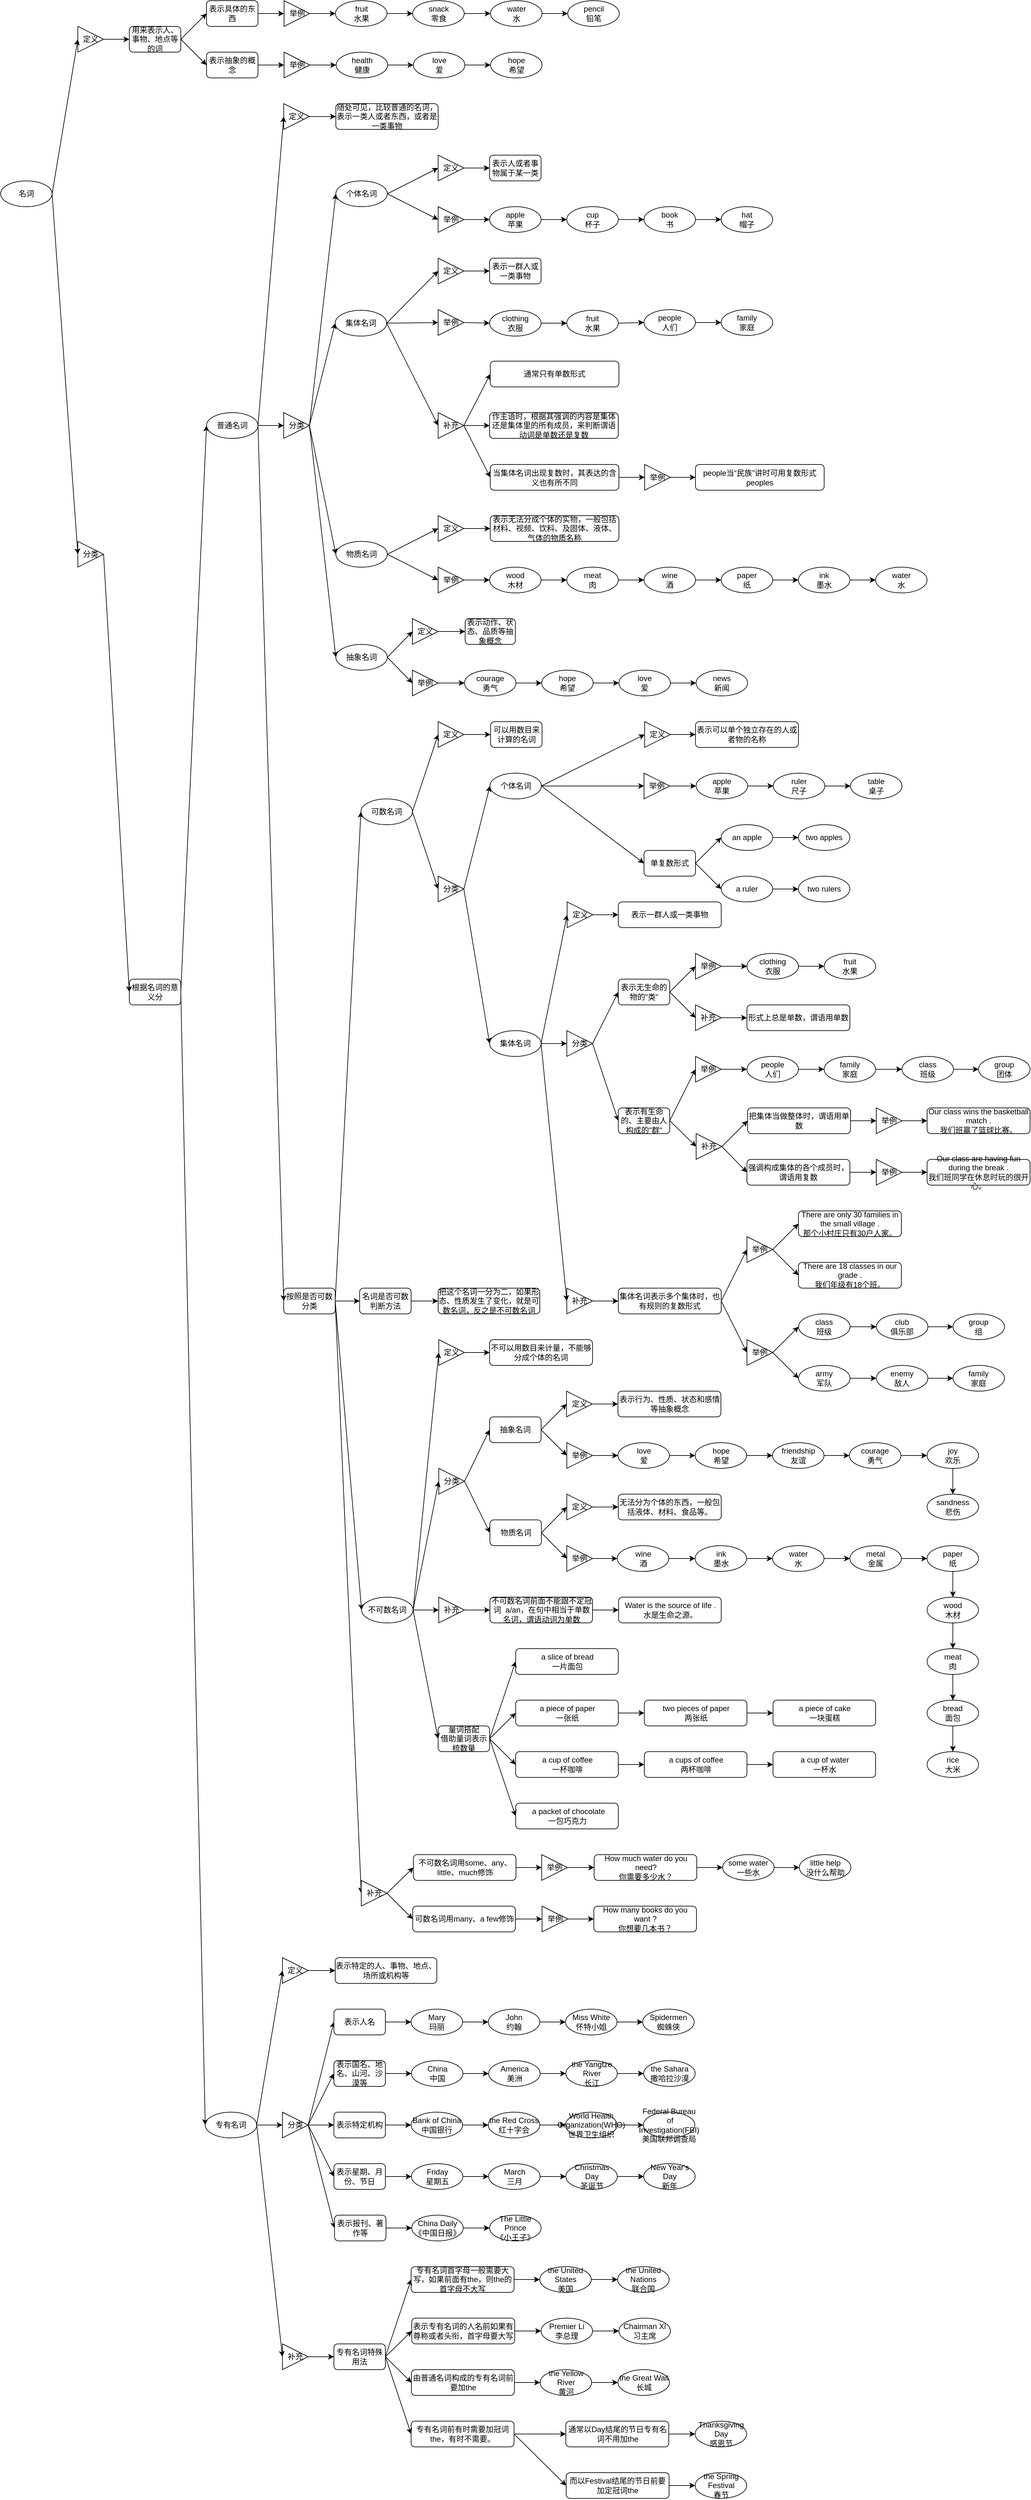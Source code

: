 <mxfile version="14.5.1" type="device"><diagram id="8eXP7VuhP__y8Lkb_-ve" name="第 1 页"><mxGraphModel dx="3332" dy="1810" grid="1" gridSize="10" guides="1" tooltips="1" connect="1" arrows="1" fold="1" page="1" pageScale="1" pageWidth="827" pageHeight="1169" math="0" shadow="0"><root><mxCell id="0"/><mxCell id="1" parent="0"/><mxCell id="oQ_vpwA0jbDC1aW2win6-2" value="名词" style="ellipse;whiteSpace=wrap;html=1;" parent="1" vertex="1"><mxGeometry x="40" y="320" width="80" height="40" as="geometry"/></mxCell><mxCell id="oQ_vpwA0jbDC1aW2win6-21" value="定义" style="triangle;whiteSpace=wrap;html=1;" parent="1" vertex="1"><mxGeometry x="160" y="80" width="40" height="40" as="geometry"/></mxCell><mxCell id="oQ_vpwA0jbDC1aW2win6-22" value="用来表示人、事物、地点等的词" style="rounded=1;whiteSpace=wrap;html=1;" parent="1" vertex="1"><mxGeometry x="240" y="80" width="80" height="40" as="geometry"/></mxCell><mxCell id="oQ_vpwA0jbDC1aW2win6-25" value="表示具体的东西" style="rounded=1;whiteSpace=wrap;html=1;" parent="1" vertex="1"><mxGeometry x="360" y="40" width="80" height="40" as="geometry"/></mxCell><mxCell id="oQ_vpwA0jbDC1aW2win6-26" value="表示抽象的概念" style="rounded=1;whiteSpace=wrap;html=1;" parent="1" vertex="1"><mxGeometry x="360" y="120" width="80" height="40" as="geometry"/></mxCell><mxCell id="oQ_vpwA0jbDC1aW2win6-27" value="分类" style="triangle;whiteSpace=wrap;html=1;" parent="1" vertex="1"><mxGeometry x="160" y="880" width="40" height="40" as="geometry"/></mxCell><mxCell id="oQ_vpwA0jbDC1aW2win6-38" value="" style="endArrow=classic;html=1;exitX=1;exitY=0.5;exitDx=0;exitDy=0;entryX=0;entryY=0.5;entryDx=0;entryDy=0;" parent="1" source="oQ_vpwA0jbDC1aW2win6-2" target="oQ_vpwA0jbDC1aW2win6-21" edge="1"><mxGeometry width="50" height="50" relative="1" as="geometry"><mxPoint x="-70" y="500" as="sourcePoint"/><mxPoint x="50.0" y="180" as="targetPoint"/></mxGeometry></mxCell><mxCell id="oQ_vpwA0jbDC1aW2win6-39" value="" style="endArrow=classic;html=1;exitX=1;exitY=0.5;exitDx=0;exitDy=0;entryX=0;entryY=0.5;entryDx=0;entryDy=0;" parent="1" source="oQ_vpwA0jbDC1aW2win6-2" target="oQ_vpwA0jbDC1aW2win6-27" edge="1"><mxGeometry width="50" height="50" relative="1" as="geometry"><mxPoint x="130" y="180" as="sourcePoint"/><mxPoint x="170" y="180" as="targetPoint"/></mxGeometry></mxCell><mxCell id="oQ_vpwA0jbDC1aW2win6-40" value="" style="endArrow=classic;html=1;exitX=1;exitY=0.5;exitDx=0;exitDy=0;entryX=0;entryY=0.5;entryDx=0;entryDy=0;" parent="1" source="oQ_vpwA0jbDC1aW2win6-21" target="oQ_vpwA0jbDC1aW2win6-22" edge="1"><mxGeometry width="50" height="50" relative="1" as="geometry"><mxPoint x="130" y="180" as="sourcePoint"/><mxPoint x="170" y="180" as="targetPoint"/></mxGeometry></mxCell><mxCell id="oQ_vpwA0jbDC1aW2win6-41" value="" style="endArrow=classic;html=1;entryX=0;entryY=0.5;entryDx=0;entryDy=0;exitX=1;exitY=0.5;exitDx=0;exitDy=0;" parent="1" source="oQ_vpwA0jbDC1aW2win6-22" target="oQ_vpwA0jbDC1aW2win6-25" edge="1"><mxGeometry width="50" height="50" relative="1" as="geometry"><mxPoint x="440" y="170" as="sourcePoint"/><mxPoint x="250" y="180" as="targetPoint"/></mxGeometry></mxCell><mxCell id="oQ_vpwA0jbDC1aW2win6-42" value="" style="endArrow=classic;html=1;entryX=0;entryY=0.5;entryDx=0;entryDy=0;exitX=1;exitY=0.5;exitDx=0;exitDy=0;" parent="1" source="oQ_vpwA0jbDC1aW2win6-22" target="oQ_vpwA0jbDC1aW2win6-26" edge="1"><mxGeometry width="50" height="50" relative="1" as="geometry"><mxPoint x="450" y="240" as="sourcePoint"/><mxPoint x="530" y="180" as="targetPoint"/></mxGeometry></mxCell><mxCell id="oQ_vpwA0jbDC1aW2win6-43" value="" style="endArrow=classic;html=1;exitX=1;exitY=0.5;exitDx=0;exitDy=0;entryX=0;entryY=0.5;entryDx=0;entryDy=0;" parent="1" source="oQ_vpwA0jbDC1aW2win6-83" target="oQ_vpwA0jbDC1aW2win6-108" edge="1"><mxGeometry width="50" height="50" relative="1" as="geometry"><mxPoint x="210.5" y="110" as="sourcePoint"/><mxPoint x="920.5" y="100" as="targetPoint"/></mxGeometry></mxCell><mxCell id="oQ_vpwA0jbDC1aW2win6-44" value="" style="endArrow=classic;html=1;entryX=0;entryY=0.5;entryDx=0;entryDy=0;exitX=1;exitY=0.5;exitDx=0;exitDy=0;" parent="1" source="oQ_vpwA0jbDC1aW2win6-108" target="oQ_vpwA0jbDC1aW2win6-109" edge="1"><mxGeometry width="50" height="50" relative="1" as="geometry"><mxPoint x="480.5" y="60" as="sourcePoint"/><mxPoint x="801" y="100" as="targetPoint"/></mxGeometry></mxCell><mxCell id="oQ_vpwA0jbDC1aW2win6-45" value="" style="endArrow=classic;html=1;entryX=0;entryY=0.5;entryDx=0;entryDy=0;exitX=1;exitY=0.5;exitDx=0;exitDy=0;" parent="1" source="oQ_vpwA0jbDC1aW2win6-109" target="oQ_vpwA0jbDC1aW2win6-110" edge="1"><mxGeometry width="50" height="50" relative="1" as="geometry"><mxPoint x="480.5" y="60" as="sourcePoint"/><mxPoint x="680.5" y="120" as="targetPoint"/></mxGeometry></mxCell><mxCell id="oQ_vpwA0jbDC1aW2win6-46" value="" style="endArrow=classic;html=1;entryX=0;entryY=0.5;entryDx=0;entryDy=0;exitX=1;exitY=0.5;exitDx=0;exitDy=0;" parent="1" source="oQ_vpwA0jbDC1aW2win6-110" target="oQ_vpwA0jbDC1aW2win6-111" edge="1"><mxGeometry width="50" height="50" relative="1" as="geometry"><mxPoint x="510.5" y="90" as="sourcePoint"/><mxPoint x="560.5" y="140" as="targetPoint"/></mxGeometry></mxCell><mxCell id="oQ_vpwA0jbDC1aW2win6-47" value="" style="endArrow=classic;html=1;entryX=0;entryY=0.5;entryDx=0;entryDy=0;exitX=1;exitY=0.5;exitDx=0;exitDy=0;" parent="1" source="oQ_vpwA0jbDC1aW2win6-82" target="oQ_vpwA0jbDC1aW2win6-106" edge="1"><mxGeometry width="50" height="50" relative="1" as="geometry"><mxPoint x="211.5" y="-10" as="sourcePoint"/><mxPoint x="802.5" y="140" as="targetPoint"/></mxGeometry></mxCell><mxCell id="oQ_vpwA0jbDC1aW2win6-48" value="" style="endArrow=classic;html=1;entryX=0;entryY=0.5;entryDx=0;entryDy=0;exitX=1;exitY=0.5;exitDx=0;exitDy=0;" parent="1" source="oQ_vpwA0jbDC1aW2win6-105" target="oQ_vpwA0jbDC1aW2win6-107" edge="1"><mxGeometry width="50" height="50" relative="1" as="geometry"><mxPoint x="491.5" y="150" as="sourcePoint"/><mxPoint x="561.5" y="200" as="targetPoint"/></mxGeometry></mxCell><mxCell id="oQ_vpwA0jbDC1aW2win6-49" value="" style="endArrow=classic;html=1;entryX=0;entryY=0.5;entryDx=0;entryDy=0;exitX=1;exitY=0.5;exitDx=0;exitDy=0;" parent="1" source="oQ_vpwA0jbDC1aW2win6-106" target="oQ_vpwA0jbDC1aW2win6-105" edge="1"><mxGeometry width="50" height="50" relative="1" as="geometry"><mxPoint x="491.5" y="150" as="sourcePoint"/><mxPoint x="681.5" y="180" as="targetPoint"/></mxGeometry></mxCell><mxCell id="oQ_vpwA0jbDC1aW2win6-50" value="根据名词的意义分" style="rounded=1;whiteSpace=wrap;html=1;" parent="1" vertex="1"><mxGeometry x="240" y="1560" width="80" height="40" as="geometry"/></mxCell><mxCell id="oQ_vpwA0jbDC1aW2win6-51" value="" style="endArrow=classic;html=1;exitX=1;exitY=0.5;exitDx=0;exitDy=0;entryX=0;entryY=0.5;entryDx=0;entryDy=0;" parent="1" source="oQ_vpwA0jbDC1aW2win6-27" target="oQ_vpwA0jbDC1aW2win6-50" edge="1"><mxGeometry width="50" height="50" relative="1" as="geometry"><mxPoint x="210" y="180" as="sourcePoint"/><mxPoint x="250" y="180" as="targetPoint"/></mxGeometry></mxCell><mxCell id="oQ_vpwA0jbDC1aW2win6-54" value="普通名词" style="ellipse;whiteSpace=wrap;html=1;" parent="1" vertex="1"><mxGeometry x="360" y="680" width="80" height="40" as="geometry"/></mxCell><mxCell id="oQ_vpwA0jbDC1aW2win6-55" value="专有名词" style="ellipse;whiteSpace=wrap;html=1;" parent="1" vertex="1"><mxGeometry x="358" y="3320" width="80" height="40" as="geometry"/></mxCell><mxCell id="oQ_vpwA0jbDC1aW2win6-56" value="定义" style="triangle;whiteSpace=wrap;html=1;" parent="1" vertex="1"><mxGeometry x="480" y="200" width="40" height="40" as="geometry"/></mxCell><mxCell id="oQ_vpwA0jbDC1aW2win6-57" value="分类" style="triangle;whiteSpace=wrap;html=1;" parent="1" vertex="1"><mxGeometry x="480" y="680" width="40" height="40" as="geometry"/></mxCell><mxCell id="oQ_vpwA0jbDC1aW2win6-58" value="" style="endArrow=classic;html=1;exitX=1;exitY=0.5;exitDx=0;exitDy=0;entryX=0;entryY=0.5;entryDx=0;entryDy=0;" parent="1" source="oQ_vpwA0jbDC1aW2win6-50" target="oQ_vpwA0jbDC1aW2win6-54" edge="1"><mxGeometry width="50" height="50" relative="1" as="geometry"><mxPoint x="730" y="340" as="sourcePoint"/><mxPoint x="480" y="450" as="targetPoint"/></mxGeometry></mxCell><mxCell id="oQ_vpwA0jbDC1aW2win6-59" value="" style="endArrow=classic;html=1;exitX=1;exitY=0.5;exitDx=0;exitDy=0;entryX=0;entryY=0.5;entryDx=0;entryDy=0;" parent="1" source="oQ_vpwA0jbDC1aW2win6-50" target="oQ_vpwA0jbDC1aW2win6-55" edge="1"><mxGeometry width="50" height="50" relative="1" as="geometry"><mxPoint x="450" y="380" as="sourcePoint"/><mxPoint x="530" y="380" as="targetPoint"/></mxGeometry></mxCell><mxCell id="oQ_vpwA0jbDC1aW2win6-60" value="" style="endArrow=classic;html=1;exitX=1;exitY=0.5;exitDx=0;exitDy=0;entryX=0;entryY=0.5;entryDx=0;entryDy=0;" parent="1" source="oQ_vpwA0jbDC1aW2win6-54" target="oQ_vpwA0jbDC1aW2win6-56" edge="1"><mxGeometry width="50" height="50" relative="1" as="geometry"><mxPoint x="330" y="460" as="sourcePoint"/><mxPoint x="410" y="460" as="targetPoint"/></mxGeometry></mxCell><mxCell id="oQ_vpwA0jbDC1aW2win6-61" value="" style="endArrow=classic;html=1;exitX=1;exitY=0.5;exitDx=0;exitDy=0;entryX=0;entryY=0.5;entryDx=0;entryDy=0;" parent="1" source="oQ_vpwA0jbDC1aW2win6-54" target="oQ_vpwA0jbDC1aW2win6-57" edge="1"><mxGeometry width="50" height="50" relative="1" as="geometry"><mxPoint x="490" y="460" as="sourcePoint"/><mxPoint x="530" y="500" as="targetPoint"/></mxGeometry></mxCell><mxCell id="oQ_vpwA0jbDC1aW2win6-62" value="随处可见，比较普通的名词，表示一类人或者东西，或者是一类事物" style="rounded=1;whiteSpace=wrap;html=1;" parent="1" vertex="1"><mxGeometry x="561" y="200" width="159" height="40" as="geometry"/></mxCell><mxCell id="oQ_vpwA0jbDC1aW2win6-63" value="" style="endArrow=classic;html=1;exitX=1;exitY=0.5;exitDx=0;exitDy=0;entryX=0;entryY=0.5;entryDx=0;entryDy=0;" parent="1" source="oQ_vpwA0jbDC1aW2win6-56" target="oQ_vpwA0jbDC1aW2win6-62" edge="1"><mxGeometry width="50" height="50" relative="1" as="geometry"><mxPoint x="490" y="460" as="sourcePoint"/><mxPoint x="640" y="530" as="targetPoint"/></mxGeometry></mxCell><mxCell id="oQ_vpwA0jbDC1aW2win6-64" value="个体名词" style="ellipse;whiteSpace=wrap;html=1;" parent="1" vertex="1"><mxGeometry x="561" y="320" width="80" height="40" as="geometry"/></mxCell><mxCell id="oQ_vpwA0jbDC1aW2win6-66" value="集体名词" style="ellipse;whiteSpace=wrap;html=1;" parent="1" vertex="1"><mxGeometry x="560" y="521" width="80" height="40" as="geometry"/></mxCell><mxCell id="oQ_vpwA0jbDC1aW2win6-67" value="物质名词" style="ellipse;whiteSpace=wrap;html=1;" parent="1" vertex="1"><mxGeometry x="561" y="880" width="80" height="40" as="geometry"/></mxCell><mxCell id="oQ_vpwA0jbDC1aW2win6-68" value="抽象名词" style="ellipse;whiteSpace=wrap;html=1;" parent="1" vertex="1"><mxGeometry x="561" y="1040" width="80" height="40" as="geometry"/></mxCell><mxCell id="oQ_vpwA0jbDC1aW2win6-69" value="" style="endArrow=classic;html=1;exitX=1;exitY=0.5;exitDx=0;exitDy=0;entryX=0;entryY=0.5;entryDx=0;entryDy=0;" parent="1" source="oQ_vpwA0jbDC1aW2win6-57" target="oQ_vpwA0jbDC1aW2win6-64" edge="1"><mxGeometry width="50" height="50" relative="1" as="geometry"><mxPoint x="610" y="540" as="sourcePoint"/><mxPoint x="640" y="610" as="targetPoint"/></mxGeometry></mxCell><mxCell id="oQ_vpwA0jbDC1aW2win6-70" value="" style="endArrow=classic;html=1;entryX=0;entryY=0.5;entryDx=0;entryDy=0;exitX=1;exitY=0.5;exitDx=0;exitDy=0;" parent="1" source="oQ_vpwA0jbDC1aW2win6-57" target="oQ_vpwA0jbDC1aW2win6-66" edge="1"><mxGeometry width="50" height="50" relative="1" as="geometry"><mxPoint x="600" y="610" as="sourcePoint"/><mxPoint x="640" y="770" as="targetPoint"/></mxGeometry></mxCell><mxCell id="oQ_vpwA0jbDC1aW2win6-71" value="" style="endArrow=classic;html=1;exitX=1;exitY=0.5;exitDx=0;exitDy=0;entryX=0;entryY=0.5;entryDx=0;entryDy=0;" parent="1" source="oQ_vpwA0jbDC1aW2win6-57" target="oQ_vpwA0jbDC1aW2win6-67" edge="1"><mxGeometry width="50" height="50" relative="1" as="geometry"><mxPoint x="610" y="620" as="sourcePoint"/><mxPoint x="640" y="890" as="targetPoint"/></mxGeometry></mxCell><mxCell id="oQ_vpwA0jbDC1aW2win6-72" value="" style="endArrow=classic;html=1;exitX=1;exitY=0.5;exitDx=0;exitDy=0;entryX=0;entryY=0.5;entryDx=0;entryDy=0;" parent="1" source="oQ_vpwA0jbDC1aW2win6-57" target="oQ_vpwA0jbDC1aW2win6-68" edge="1"><mxGeometry width="50" height="50" relative="1" as="geometry"><mxPoint x="610" y="620" as="sourcePoint"/><mxPoint x="640" y="970" as="targetPoint"/></mxGeometry></mxCell><mxCell id="oQ_vpwA0jbDC1aW2win6-73" value="定义" style="triangle;whiteSpace=wrap;html=1;" parent="1" vertex="1"><mxGeometry x="720" y="280" width="40" height="40" as="geometry"/></mxCell><mxCell id="oQ_vpwA0jbDC1aW2win6-74" value="" style="endArrow=classic;html=1;exitX=1;exitY=0.5;exitDx=0;exitDy=0;entryX=0;entryY=0.5;entryDx=0;entryDy=0;" parent="1" source="oQ_vpwA0jbDC1aW2win6-64" target="oQ_vpwA0jbDC1aW2win6-73" edge="1"><mxGeometry width="50" height="50" relative="1" as="geometry"><mxPoint x="610" y="470" as="sourcePoint"/><mxPoint x="650.0" y="470" as="targetPoint"/></mxGeometry></mxCell><mxCell id="oQ_vpwA0jbDC1aW2win6-75" value="表示人或者事物属于某一类" style="rounded=1;whiteSpace=wrap;html=1;" parent="1" vertex="1"><mxGeometry x="800" y="280" width="80" height="40" as="geometry"/></mxCell><mxCell id="oQ_vpwA0jbDC1aW2win6-76" value="" style="endArrow=classic;html=1;exitX=1;exitY=0.5;exitDx=0;exitDy=0;entryX=0;entryY=0.5;entryDx=0;entryDy=0;" parent="1" source="oQ_vpwA0jbDC1aW2win6-73" target="oQ_vpwA0jbDC1aW2win6-75" edge="1"><mxGeometry width="50" height="50" relative="1" as="geometry"><mxPoint x="730.0" y="470" as="sourcePoint"/><mxPoint x="770" y="470" as="targetPoint"/></mxGeometry></mxCell><mxCell id="oQ_vpwA0jbDC1aW2win6-82" value="举例" style="triangle;whiteSpace=wrap;html=1;" parent="1" vertex="1"><mxGeometry x="480.5" y="120" width="40" height="40" as="geometry"/></mxCell><mxCell id="oQ_vpwA0jbDC1aW2win6-83" value="举例" style="triangle;whiteSpace=wrap;html=1;" parent="1" vertex="1"><mxGeometry x="480.5" y="40" width="40" height="40" as="geometry"/></mxCell><mxCell id="oQ_vpwA0jbDC1aW2win6-84" value="" style="endArrow=classic;html=1;entryX=0;entryY=0.5;entryDx=0;entryDy=0;exitX=1;exitY=0.5;exitDx=0;exitDy=0;" parent="1" source="oQ_vpwA0jbDC1aW2win6-25" target="oQ_vpwA0jbDC1aW2win6-83" edge="1"><mxGeometry width="50" height="50" relative="1" as="geometry"><mxPoint x="410" y="180" as="sourcePoint"/><mxPoint x="450" y="180" as="targetPoint"/></mxGeometry></mxCell><mxCell id="oQ_vpwA0jbDC1aW2win6-85" value="" style="endArrow=classic;html=1;entryX=0;entryY=0.5;entryDx=0;entryDy=0;exitX=1;exitY=0.5;exitDx=0;exitDy=0;" parent="1" source="oQ_vpwA0jbDC1aW2win6-26" target="oQ_vpwA0jbDC1aW2win6-82" edge="1"><mxGeometry width="50" height="50" relative="1" as="geometry"><mxPoint x="650" y="180" as="sourcePoint"/><mxPoint x="690" y="180" as="targetPoint"/></mxGeometry></mxCell><mxCell id="oQ_vpwA0jbDC1aW2win6-86" value="举例" style="triangle;whiteSpace=wrap;html=1;" parent="1" vertex="1"><mxGeometry x="720" y="360" width="40" height="40" as="geometry"/></mxCell><mxCell id="oQ_vpwA0jbDC1aW2win6-87" value="" style="endArrow=classic;html=1;exitX=1;exitY=0.5;exitDx=0;exitDy=0;entryX=0;entryY=0.5;entryDx=0;entryDy=0;" parent="1" source="oQ_vpwA0jbDC1aW2win6-64" target="oQ_vpwA0jbDC1aW2win6-86" edge="1"><mxGeometry width="50" height="50" relative="1" as="geometry"><mxPoint x="730.0" y="470" as="sourcePoint"/><mxPoint x="770" y="470" as="targetPoint"/></mxGeometry></mxCell><mxCell id="oQ_vpwA0jbDC1aW2win6-88" value="" style="endArrow=classic;html=1;exitX=1;exitY=0.5;exitDx=0;exitDy=0;entryX=0;entryY=0.5;entryDx=0;entryDy=0;" parent="1" source="oQ_vpwA0jbDC1aW2win6-103" target="oQ_vpwA0jbDC1aW2win6-104" edge="1"><mxGeometry width="50" height="50" relative="1" as="geometry"><mxPoint x="771" y="310" as="sourcePoint"/><mxPoint x="1161" y="500" as="targetPoint"/></mxGeometry></mxCell><mxCell id="oQ_vpwA0jbDC1aW2win6-89" value="" style="endArrow=classic;html=1;exitX=1;exitY=0.5;exitDx=0;exitDy=0;entryX=0;entryY=0.5;entryDx=0;entryDy=0;" parent="1" source="oQ_vpwA0jbDC1aW2win6-101" target="oQ_vpwA0jbDC1aW2win6-103" edge="1"><mxGeometry width="50" height="50" relative="1" as="geometry"><mxPoint x="771" y="390" as="sourcePoint"/><mxPoint x="1121" y="410" as="targetPoint"/></mxGeometry></mxCell><mxCell id="oQ_vpwA0jbDC1aW2win6-90" value="" style="endArrow=classic;html=1;exitX=1;exitY=0.5;exitDx=0;exitDy=0;entryX=0;entryY=0.5;entryDx=0;entryDy=0;" parent="1" source="oQ_vpwA0jbDC1aW2win6-100" target="oQ_vpwA0jbDC1aW2win6-101" edge="1"><mxGeometry width="50" height="50" relative="1" as="geometry"><mxPoint x="781" y="400" as="sourcePoint"/><mxPoint x="1151" y="340" as="targetPoint"/></mxGeometry></mxCell><mxCell id="oQ_vpwA0jbDC1aW2win6-91" value="" style="endArrow=classic;html=1;exitX=1;exitY=0.5;exitDx=0;exitDy=0;entryX=0;entryY=0.5;entryDx=0;entryDy=0;" parent="1" source="oQ_vpwA0jbDC1aW2win6-86" target="oQ_vpwA0jbDC1aW2win6-100" edge="1"><mxGeometry width="50" height="50" relative="1" as="geometry"><mxPoint x="810" y="550" as="sourcePoint"/><mxPoint x="1200" y="460" as="targetPoint"/></mxGeometry></mxCell><mxCell id="oQ_vpwA0jbDC1aW2win6-93" value="表示一群人或一类事物" style="rounded=1;whiteSpace=wrap;html=1;" parent="1" vertex="1"><mxGeometry x="800" y="440" width="80" height="40" as="geometry"/></mxCell><mxCell id="oQ_vpwA0jbDC1aW2win6-95" value="定义" style="triangle;whiteSpace=wrap;html=1;" parent="1" vertex="1"><mxGeometry x="720" y="440" width="40" height="40" as="geometry"/></mxCell><mxCell id="oQ_vpwA0jbDC1aW2win6-96" value="举例" style="triangle;whiteSpace=wrap;html=1;" parent="1" vertex="1"><mxGeometry x="720" y="520" width="40" height="40" as="geometry"/></mxCell><mxCell id="oQ_vpwA0jbDC1aW2win6-97" value="" style="endArrow=classic;html=1;exitX=1;exitY=0.5;exitDx=0;exitDy=0;entryX=0;entryY=0.5;entryDx=0;entryDy=0;" parent="1" source="oQ_vpwA0jbDC1aW2win6-66" target="oQ_vpwA0jbDC1aW2win6-95" edge="1"><mxGeometry width="50" height="50" relative="1" as="geometry"><mxPoint x="730" y="550" as="sourcePoint"/><mxPoint x="770" y="550" as="targetPoint"/></mxGeometry></mxCell><mxCell id="oQ_vpwA0jbDC1aW2win6-98" value="" style="endArrow=classic;html=1;exitX=1;exitY=0.5;exitDx=0;exitDy=0;entryX=0;entryY=0.5;entryDx=0;entryDy=0;" parent="1" source="oQ_vpwA0jbDC1aW2win6-66" target="oQ_vpwA0jbDC1aW2win6-96" edge="1"><mxGeometry width="50" height="50" relative="1" as="geometry"><mxPoint x="730" y="589.5" as="sourcePoint"/><mxPoint x="770" y="659.5" as="targetPoint"/></mxGeometry></mxCell><mxCell id="oQ_vpwA0jbDC1aW2win6-99" value="" style="endArrow=classic;html=1;exitX=1;exitY=0.5;exitDx=0;exitDy=0;entryX=0;entryY=0.5;entryDx=0;entryDy=0;" parent="1" source="oQ_vpwA0jbDC1aW2win6-95" target="oQ_vpwA0jbDC1aW2win6-93" edge="1"><mxGeometry width="50" height="50" relative="1" as="geometry"><mxPoint x="762" y="409.5" as="sourcePoint"/><mxPoint x="802" y="409.5" as="targetPoint"/></mxGeometry></mxCell><mxCell id="oQ_vpwA0jbDC1aW2win6-100" value="apple&lt;br&gt;苹果" style="ellipse;whiteSpace=wrap;html=1;" parent="1" vertex="1"><mxGeometry x="800" y="360" width="80" height="40" as="geometry"/></mxCell><mxCell id="oQ_vpwA0jbDC1aW2win6-101" value="cup&lt;br&gt;杯子" style="ellipse;whiteSpace=wrap;html=1;" parent="1" vertex="1"><mxGeometry x="920" y="360" width="80" height="40" as="geometry"/></mxCell><mxCell id="oQ_vpwA0jbDC1aW2win6-103" value="book&lt;br&gt;书" style="ellipse;whiteSpace=wrap;html=1;" parent="1" vertex="1"><mxGeometry x="1040" y="360" width="80" height="40" as="geometry"/></mxCell><mxCell id="oQ_vpwA0jbDC1aW2win6-104" value="hat&lt;br&gt;帽子" style="ellipse;whiteSpace=wrap;html=1;" parent="1" vertex="1"><mxGeometry x="1160" y="360" width="80" height="40" as="geometry"/></mxCell><mxCell id="oQ_vpwA0jbDC1aW2win6-105" value="love&lt;br&gt;爱" style="ellipse;whiteSpace=wrap;html=1;" parent="1" vertex="1"><mxGeometry x="681.5" y="120" width="80" height="40" as="geometry"/></mxCell><mxCell id="oQ_vpwA0jbDC1aW2win6-106" value="health&lt;br&gt;健康" style="ellipse;whiteSpace=wrap;html=1;" parent="1" vertex="1"><mxGeometry x="561.5" y="120" width="80" height="40" as="geometry"/></mxCell><mxCell id="oQ_vpwA0jbDC1aW2win6-107" value="hope&lt;br&gt;希望" style="ellipse;whiteSpace=wrap;html=1;" parent="1" vertex="1"><mxGeometry x="801.5" y="120" width="80" height="40" as="geometry"/></mxCell><mxCell id="oQ_vpwA0jbDC1aW2win6-108" value="fruit&lt;br&gt;水果" style="ellipse;whiteSpace=wrap;html=1;" parent="1" vertex="1"><mxGeometry x="560.5" y="40" width="80" height="40" as="geometry"/></mxCell><mxCell id="oQ_vpwA0jbDC1aW2win6-109" value="snack&lt;br&gt;零食" style="ellipse;whiteSpace=wrap;html=1;" parent="1" vertex="1"><mxGeometry x="680.5" y="40" width="80" height="40" as="geometry"/></mxCell><mxCell id="oQ_vpwA0jbDC1aW2win6-110" value="water&lt;br&gt;水" style="ellipse;whiteSpace=wrap;html=1;" parent="1" vertex="1"><mxGeometry x="801.5" y="40" width="80" height="40" as="geometry"/></mxCell><mxCell id="oQ_vpwA0jbDC1aW2win6-111" value="pencil&lt;br&gt;铅笔" style="ellipse;whiteSpace=wrap;html=1;" parent="1" vertex="1"><mxGeometry x="921.5" y="40" width="80" height="40" as="geometry"/></mxCell><mxCell id="oQ_vpwA0jbDC1aW2win6-112" value="clothing&lt;br&gt;衣服" style="ellipse;whiteSpace=wrap;html=1;" parent="1" vertex="1"><mxGeometry x="800" y="521" width="80" height="40" as="geometry"/></mxCell><mxCell id="oQ_vpwA0jbDC1aW2win6-113" value="fruit&lt;br&gt;水果" style="ellipse;whiteSpace=wrap;html=1;" parent="1" vertex="1"><mxGeometry x="920" y="521" width="80" height="40" as="geometry"/></mxCell><mxCell id="oQ_vpwA0jbDC1aW2win6-114" value="people&lt;br&gt;人们" style="ellipse;whiteSpace=wrap;html=1;" parent="1" vertex="1"><mxGeometry x="1040" y="520" width="80" height="40" as="geometry"/></mxCell><mxCell id="oQ_vpwA0jbDC1aW2win6-115" value="family&lt;br&gt;家庭" style="ellipse;whiteSpace=wrap;html=1;" parent="1" vertex="1"><mxGeometry x="1160" y="520" width="80" height="40" as="geometry"/></mxCell><mxCell id="oQ_vpwA0jbDC1aW2win6-116" value="" style="endArrow=classic;html=1;exitX=1;exitY=0.5;exitDx=0;exitDy=0;entryX=0;entryY=0.5;entryDx=0;entryDy=0;" parent="1" source="oQ_vpwA0jbDC1aW2win6-96" target="oQ_vpwA0jbDC1aW2win6-112" edge="1"><mxGeometry width="50" height="50" relative="1" as="geometry"><mxPoint x="770" y="470" as="sourcePoint"/><mxPoint x="810" y="470" as="targetPoint"/></mxGeometry></mxCell><mxCell id="oQ_vpwA0jbDC1aW2win6-117" value="" style="endArrow=classic;html=1;exitX=1;exitY=0.5;exitDx=0;exitDy=0;entryX=0;entryY=0.5;entryDx=0;entryDy=0;" parent="1" source="oQ_vpwA0jbDC1aW2win6-112" target="oQ_vpwA0jbDC1aW2win6-113" edge="1"><mxGeometry width="50" height="50" relative="1" as="geometry"><mxPoint x="770" y="530" as="sourcePoint"/><mxPoint x="1050" y="510" as="targetPoint"/></mxGeometry></mxCell><mxCell id="oQ_vpwA0jbDC1aW2win6-118" value="" style="endArrow=classic;html=1;exitX=1;exitY=0.5;exitDx=0;exitDy=0;entryX=0;entryY=0.5;entryDx=0;entryDy=0;" parent="1" source="oQ_vpwA0jbDC1aW2win6-113" target="oQ_vpwA0jbDC1aW2win6-114" edge="1"><mxGeometry width="50" height="50" relative="1" as="geometry"><mxPoint x="780" y="540" as="sourcePoint"/><mxPoint x="1060" y="520" as="targetPoint"/></mxGeometry></mxCell><mxCell id="oQ_vpwA0jbDC1aW2win6-119" value="" style="endArrow=classic;html=1;exitX=1;exitY=0.5;exitDx=0;exitDy=0;entryX=0;entryY=0.5;entryDx=0;entryDy=0;" parent="1" source="oQ_vpwA0jbDC1aW2win6-114" target="oQ_vpwA0jbDC1aW2win6-115" edge="1"><mxGeometry width="50" height="50" relative="1" as="geometry"><mxPoint x="790" y="550" as="sourcePoint"/><mxPoint x="1070" y="530" as="targetPoint"/></mxGeometry></mxCell><mxCell id="9CnUxJZ6Bc-d5KsXSmWk-3" value="" style="endArrow=classic;html=1;exitX=1;exitY=0.5;exitDx=0;exitDy=0;entryX=0;entryY=0.5;entryDx=0;entryDy=0;" parent="1" source="oQ_vpwA0jbDC1aW2win6-66" target="9CnUxJZ6Bc-d5KsXSmWk-4" edge="1"><mxGeometry width="50" height="50" relative="1" as="geometry"><mxPoint x="730" y="670.5" as="sourcePoint"/><mxPoint x="720" y="820" as="targetPoint"/></mxGeometry></mxCell><mxCell id="9CnUxJZ6Bc-d5KsXSmWk-4" value="补充" style="triangle;whiteSpace=wrap;html=1;" parent="1" vertex="1"><mxGeometry x="720" y="680" width="40" height="40" as="geometry"/></mxCell><mxCell id="9CnUxJZ6Bc-d5KsXSmWk-5" value="通常只有单数形式" style="rounded=1;whiteSpace=wrap;html=1;" parent="1" vertex="1"><mxGeometry x="801" y="600" width="200" height="40" as="geometry"/></mxCell><mxCell id="9CnUxJZ6Bc-d5KsXSmWk-6" value="" style="endArrow=classic;html=1;exitX=1;exitY=0.5;exitDx=0;exitDy=0;entryX=0;entryY=0.5;entryDx=0;entryDy=0;" parent="1" source="9CnUxJZ6Bc-d5KsXSmWk-4" target="9CnUxJZ6Bc-d5KsXSmWk-5" edge="1"><mxGeometry width="50" height="50" relative="1" as="geometry"><mxPoint x="770" y="411" as="sourcePoint"/><mxPoint x="810" y="411" as="targetPoint"/></mxGeometry></mxCell><mxCell id="9CnUxJZ6Bc-d5KsXSmWk-7" value="作主语时，根据其强调的内容是集体还是集体里的所有成员，来判断谓语动词是单数还是复数" style="rounded=1;whiteSpace=wrap;html=1;" parent="1" vertex="1"><mxGeometry x="800" y="680" width="200" height="40" as="geometry"/></mxCell><mxCell id="9CnUxJZ6Bc-d5KsXSmWk-8" value="当集体名词出现复数时，其表达的含义也有所不同" style="rounded=1;whiteSpace=wrap;html=1;" parent="1" vertex="1"><mxGeometry x="801" y="760.5" width="200" height="40" as="geometry"/></mxCell><mxCell id="9CnUxJZ6Bc-d5KsXSmWk-9" value="举例" style="triangle;whiteSpace=wrap;html=1;" parent="1" vertex="1"><mxGeometry x="1041" y="760.5" width="40" height="40" as="geometry"/></mxCell><mxCell id="9CnUxJZ6Bc-d5KsXSmWk-10" value="" style="endArrow=classic;html=1;exitX=1;exitY=0.5;exitDx=0;exitDy=0;entryX=0;entryY=0.5;entryDx=0;entryDy=0;" parent="1" source="9CnUxJZ6Bc-d5KsXSmWk-4" target="9CnUxJZ6Bc-d5KsXSmWk-7" edge="1"><mxGeometry width="50" height="50" relative="1" as="geometry"><mxPoint x="770" y="650.5" as="sourcePoint"/><mxPoint x="811" y="610.5" as="targetPoint"/></mxGeometry></mxCell><mxCell id="9CnUxJZ6Bc-d5KsXSmWk-11" value="" style="endArrow=classic;html=1;exitX=1;exitY=0.5;exitDx=0;exitDy=0;entryX=0;entryY=0.5;entryDx=0;entryDy=0;" parent="1" source="9CnUxJZ6Bc-d5KsXSmWk-4" target="9CnUxJZ6Bc-d5KsXSmWk-8" edge="1"><mxGeometry width="50" height="50" relative="1" as="geometry"><mxPoint x="770" y="650.5" as="sourcePoint"/><mxPoint x="810" y="670.5" as="targetPoint"/></mxGeometry></mxCell><mxCell id="9CnUxJZ6Bc-d5KsXSmWk-12" value="" style="endArrow=classic;html=1;exitX=1;exitY=0.5;exitDx=0;exitDy=0;entryX=0;entryY=0.5;entryDx=0;entryDy=0;" parent="1" source="9CnUxJZ6Bc-d5KsXSmWk-8" target="9CnUxJZ6Bc-d5KsXSmWk-9" edge="1"><mxGeometry width="50" height="50" relative="1" as="geometry"><mxPoint x="770" y="690.5" as="sourcePoint"/><mxPoint x="810" y="690.5" as="targetPoint"/></mxGeometry></mxCell><mxCell id="9CnUxJZ6Bc-d5KsXSmWk-13" value="people当“民族”讲时可用复数形式peoples" style="rounded=1;whiteSpace=wrap;html=1;" parent="1" vertex="1"><mxGeometry x="1120" y="760.5" width="200" height="40" as="geometry"/></mxCell><mxCell id="9CnUxJZ6Bc-d5KsXSmWk-14" value="" style="endArrow=classic;html=1;exitX=1;exitY=0.5;exitDx=0;exitDy=0;entryX=0;entryY=0.5;entryDx=0;entryDy=0;" parent="1" source="9CnUxJZ6Bc-d5KsXSmWk-9" target="9CnUxJZ6Bc-d5KsXSmWk-13" edge="1"><mxGeometry width="50" height="50" relative="1" as="geometry"><mxPoint x="1010" y="690.5" as="sourcePoint"/><mxPoint x="1050" y="690.5" as="targetPoint"/></mxGeometry></mxCell><mxCell id="9CnUxJZ6Bc-d5KsXSmWk-15" value="定义" style="triangle;whiteSpace=wrap;html=1;" parent="1" vertex="1"><mxGeometry x="720" y="840" width="40" height="40" as="geometry"/></mxCell><mxCell id="9CnUxJZ6Bc-d5KsXSmWk-16" value="表示无法分成个体的实物，一般包括材料、视频、饮料、及固体、液体、气体的物质名称" style="rounded=1;whiteSpace=wrap;html=1;" parent="1" vertex="1"><mxGeometry x="801" y="840" width="200" height="40" as="geometry"/></mxCell><mxCell id="9CnUxJZ6Bc-d5KsXSmWk-17" value="" style="endArrow=classic;html=1;exitX=1;exitY=0.5;exitDx=0;exitDy=0;entryX=0;entryY=0.5;entryDx=0;entryDy=0;" parent="1" source="9CnUxJZ6Bc-d5KsXSmWk-15" target="9CnUxJZ6Bc-d5KsXSmWk-16" edge="1"><mxGeometry width="50" height="50" relative="1" as="geometry"><mxPoint x="771" y="750" as="sourcePoint"/><mxPoint x="811" y="810" as="targetPoint"/></mxGeometry></mxCell><mxCell id="9CnUxJZ6Bc-d5KsXSmWk-18" value="" style="endArrow=classic;html=1;exitX=1;exitY=0.5;exitDx=0;exitDy=0;entryX=0;entryY=0.5;entryDx=0;entryDy=0;" parent="1" source="oQ_vpwA0jbDC1aW2win6-67" target="9CnUxJZ6Bc-d5KsXSmWk-15" edge="1"><mxGeometry width="50" height="50" relative="1" as="geometry"><mxPoint x="810" y="1030" as="sourcePoint"/><mxPoint x="850" y="1030" as="targetPoint"/></mxGeometry></mxCell><mxCell id="gw_DYEXy3b8zZeJ5huJC-1" value="举例" style="triangle;whiteSpace=wrap;html=1;" parent="1" vertex="1"><mxGeometry x="720" y="920" width="40" height="40" as="geometry"/></mxCell><mxCell id="gw_DYEXy3b8zZeJ5huJC-2" value="" style="endArrow=classic;html=1;exitX=1;exitY=0.5;exitDx=0;exitDy=0;entryX=0;entryY=0.5;entryDx=0;entryDy=0;" parent="1" source="oQ_vpwA0jbDC1aW2win6-67" target="gw_DYEXy3b8zZeJ5huJC-1" edge="1"><mxGeometry width="50" height="50" relative="1" as="geometry"><mxPoint x="730" y="1110" as="sourcePoint"/><mxPoint x="770" y="1030" as="targetPoint"/></mxGeometry></mxCell><mxCell id="gw_DYEXy3b8zZeJ5huJC-3" value="wood&lt;br&gt;木材" style="ellipse;whiteSpace=wrap;html=1;" parent="1" vertex="1"><mxGeometry x="800" y="920" width="80" height="40" as="geometry"/></mxCell><mxCell id="gw_DYEXy3b8zZeJ5huJC-4" value="meat&lt;br&gt;肉" style="ellipse;whiteSpace=wrap;html=1;" parent="1" vertex="1"><mxGeometry x="920" y="920" width="80" height="40" as="geometry"/></mxCell><mxCell id="gw_DYEXy3b8zZeJ5huJC-5" value="wine&lt;br&gt;酒" style="ellipse;whiteSpace=wrap;html=1;" parent="1" vertex="1"><mxGeometry x="1040" y="920" width="80" height="40" as="geometry"/></mxCell><mxCell id="gw_DYEXy3b8zZeJ5huJC-6" value="paper&lt;br&gt;纸" style="ellipse;whiteSpace=wrap;html=1;" parent="1" vertex="1"><mxGeometry x="1160" y="920" width="80" height="40" as="geometry"/></mxCell><mxCell id="gw_DYEXy3b8zZeJ5huJC-7" value="ink&lt;br&gt;墨水" style="ellipse;whiteSpace=wrap;html=1;" parent="1" vertex="1"><mxGeometry x="1280" y="920" width="80" height="40" as="geometry"/></mxCell><mxCell id="gw_DYEXy3b8zZeJ5huJC-8" value="" style="endArrow=classic;html=1;exitX=1;exitY=0.5;exitDx=0;exitDy=0;entryX=0;entryY=0.5;entryDx=0;entryDy=0;" parent="1" source="gw_DYEXy3b8zZeJ5huJC-1" target="gw_DYEXy3b8zZeJ5huJC-3" edge="1"><mxGeometry width="50" height="50" relative="1" as="geometry"><mxPoint x="770" y="870" as="sourcePoint"/><mxPoint x="810" y="870" as="targetPoint"/></mxGeometry></mxCell><mxCell id="gw_DYEXy3b8zZeJ5huJC-9" value="" style="endArrow=classic;html=1;exitX=1;exitY=0.5;exitDx=0;exitDy=0;entryX=0;entryY=0.5;entryDx=0;entryDy=0;" parent="1" source="gw_DYEXy3b8zZeJ5huJC-3" target="gw_DYEXy3b8zZeJ5huJC-4" edge="1"><mxGeometry width="50" height="50" relative="1" as="geometry"><mxPoint x="770" y="950" as="sourcePoint"/><mxPoint x="810" y="950" as="targetPoint"/></mxGeometry></mxCell><mxCell id="gw_DYEXy3b8zZeJ5huJC-10" value="" style="endArrow=classic;html=1;exitX=1;exitY=0.5;exitDx=0;exitDy=0;entryX=0;entryY=0.5;entryDx=0;entryDy=0;" parent="1" source="gw_DYEXy3b8zZeJ5huJC-4" target="gw_DYEXy3b8zZeJ5huJC-5" edge="1"><mxGeometry width="50" height="50" relative="1" as="geometry"><mxPoint x="890" y="950" as="sourcePoint"/><mxPoint x="930" y="950" as="targetPoint"/></mxGeometry></mxCell><mxCell id="gw_DYEXy3b8zZeJ5huJC-11" value="" style="endArrow=classic;html=1;exitX=1;exitY=0.5;exitDx=0;exitDy=0;entryX=0;entryY=0.5;entryDx=0;entryDy=0;" parent="1" source="gw_DYEXy3b8zZeJ5huJC-6" target="gw_DYEXy3b8zZeJ5huJC-7" edge="1"><mxGeometry width="50" height="50" relative="1" as="geometry"><mxPoint x="1259" y="880" as="sourcePoint"/><mxPoint x="1299" y="880" as="targetPoint"/></mxGeometry></mxCell><mxCell id="gw_DYEXy3b8zZeJ5huJC-12" value="" style="endArrow=classic;html=1;exitX=1;exitY=0.5;exitDx=0;exitDy=0;entryX=0;entryY=0.5;entryDx=0;entryDy=0;" parent="1" source="gw_DYEXy3b8zZeJ5huJC-5" target="gw_DYEXy3b8zZeJ5huJC-6" edge="1"><mxGeometry width="50" height="50" relative="1" as="geometry"><mxPoint x="910" y="970" as="sourcePoint"/><mxPoint x="950" y="970" as="targetPoint"/></mxGeometry></mxCell><mxCell id="gw_DYEXy3b8zZeJ5huJC-13" value="定义" style="triangle;whiteSpace=wrap;html=1;" parent="1" vertex="1"><mxGeometry x="680" y="1000" width="40" height="40" as="geometry"/></mxCell><mxCell id="gw_DYEXy3b8zZeJ5huJC-14" value="表示动作、状态、品质等抽象概念" style="rounded=1;whiteSpace=wrap;html=1;" parent="1" vertex="1"><mxGeometry x="762" y="1000" width="78" height="40" as="geometry"/></mxCell><mxCell id="gw_DYEXy3b8zZeJ5huJC-15" value="" style="endArrow=classic;html=1;exitX=1;exitY=0.5;exitDx=0;exitDy=0;entryX=0;entryY=0.5;entryDx=0;entryDy=0;" parent="1" source="gw_DYEXy3b8zZeJ5huJC-13" target="gw_DYEXy3b8zZeJ5huJC-14" edge="1"><mxGeometry width="50" height="50" relative="1" as="geometry"><mxPoint x="732" y="910" as="sourcePoint"/><mxPoint x="772" y="970" as="targetPoint"/></mxGeometry></mxCell><mxCell id="gw_DYEXy3b8zZeJ5huJC-16" value="" style="endArrow=classic;html=1;exitX=1;exitY=0.5;exitDx=0;exitDy=0;entryX=0;entryY=0.5;entryDx=0;entryDy=0;" parent="1" source="oQ_vpwA0jbDC1aW2win6-68" target="gw_DYEXy3b8zZeJ5huJC-13" edge="1"><mxGeometry width="50" height="50" relative="1" as="geometry"><mxPoint x="652" y="1060" as="sourcePoint"/><mxPoint x="772" y="1030" as="targetPoint"/></mxGeometry></mxCell><mxCell id="gw_DYEXy3b8zZeJ5huJC-18" value="举例" style="triangle;whiteSpace=wrap;html=1;" parent="1" vertex="1"><mxGeometry x="680" y="1080" width="40" height="40" as="geometry"/></mxCell><mxCell id="gw_DYEXy3b8zZeJ5huJC-19" value="" style="endArrow=classic;html=1;exitX=1;exitY=0.5;exitDx=0;exitDy=0;entryX=0;entryY=0.5;entryDx=0;entryDy=0;" parent="1" source="oQ_vpwA0jbDC1aW2win6-68" target="gw_DYEXy3b8zZeJ5huJC-18" edge="1"><mxGeometry width="50" height="50" relative="1" as="geometry"><mxPoint x="651" y="1060" as="sourcePoint"/><mxPoint x="691" y="1030" as="targetPoint"/></mxGeometry></mxCell><mxCell id="gw_DYEXy3b8zZeJ5huJC-20" value="courage&lt;br&gt;勇气" style="ellipse;whiteSpace=wrap;html=1;" parent="1" vertex="1"><mxGeometry x="761" y="1080" width="80" height="40" as="geometry"/></mxCell><mxCell id="gw_DYEXy3b8zZeJ5huJC-21" value="hope&lt;br&gt;希望" style="ellipse;whiteSpace=wrap;html=1;" parent="1" vertex="1"><mxGeometry x="881" y="1080" width="80" height="40" as="geometry"/></mxCell><mxCell id="gw_DYEXy3b8zZeJ5huJC-22" value="love&lt;br&gt;爱" style="ellipse;whiteSpace=wrap;html=1;" parent="1" vertex="1"><mxGeometry x="1001" y="1080" width="80" height="40" as="geometry"/></mxCell><mxCell id="gw_DYEXy3b8zZeJ5huJC-23" value="news&lt;br&gt;新闻" style="ellipse;whiteSpace=wrap;html=1;" parent="1" vertex="1"><mxGeometry x="1121" y="1080" width="80" height="40" as="geometry"/></mxCell><mxCell id="gw_DYEXy3b8zZeJ5huJC-25" value="" style="endArrow=classic;html=1;exitX=1;exitY=0.5;exitDx=0;exitDy=0;entryX=0;entryY=0.5;entryDx=0;entryDy=0;" parent="1" source="gw_DYEXy3b8zZeJ5huJC-18" target="gw_DYEXy3b8zZeJ5huJC-20" edge="1"><mxGeometry width="50" height="50" relative="1" as="geometry"><mxPoint x="731" y="1030" as="sourcePoint"/><mxPoint x="771" y="1030" as="targetPoint"/></mxGeometry></mxCell><mxCell id="gw_DYEXy3b8zZeJ5huJC-26" value="" style="endArrow=classic;html=1;exitX=1;exitY=0.5;exitDx=0;exitDy=0;entryX=0;entryY=0.5;entryDx=0;entryDy=0;" parent="1" source="gw_DYEXy3b8zZeJ5huJC-20" target="gw_DYEXy3b8zZeJ5huJC-21" edge="1"><mxGeometry width="50" height="50" relative="1" as="geometry"><mxPoint x="731" y="1110" as="sourcePoint"/><mxPoint x="771" y="1110" as="targetPoint"/></mxGeometry></mxCell><mxCell id="gw_DYEXy3b8zZeJ5huJC-27" value="" style="endArrow=classic;html=1;exitX=1;exitY=0.5;exitDx=0;exitDy=0;entryX=0;entryY=0.5;entryDx=0;entryDy=0;" parent="1" source="gw_DYEXy3b8zZeJ5huJC-21" target="gw_DYEXy3b8zZeJ5huJC-22" edge="1"><mxGeometry width="50" height="50" relative="1" as="geometry"><mxPoint x="851" y="1110" as="sourcePoint"/><mxPoint x="891" y="1110" as="targetPoint"/></mxGeometry></mxCell><mxCell id="gw_DYEXy3b8zZeJ5huJC-29" value="" style="endArrow=classic;html=1;exitX=1;exitY=0.5;exitDx=0;exitDy=0;entryX=0;entryY=0.5;entryDx=0;entryDy=0;" parent="1" source="gw_DYEXy3b8zZeJ5huJC-22" target="gw_DYEXy3b8zZeJ5huJC-23" edge="1"><mxGeometry width="50" height="50" relative="1" as="geometry"><mxPoint x="871" y="1130" as="sourcePoint"/><mxPoint x="911" y="1130" as="targetPoint"/></mxGeometry></mxCell><mxCell id="gw_DYEXy3b8zZeJ5huJC-31" value="定义" style="triangle;whiteSpace=wrap;html=1;" parent="1" vertex="1"><mxGeometry x="478" y="3080" width="40" height="40" as="geometry"/></mxCell><mxCell id="gw_DYEXy3b8zZeJ5huJC-32" value="表示特定的人、事物、地点、场所或机构等" style="rounded=1;whiteSpace=wrap;html=1;" parent="1" vertex="1"><mxGeometry x="560" y="3080" width="158" height="40" as="geometry"/></mxCell><mxCell id="gw_DYEXy3b8zZeJ5huJC-33" value="" style="endArrow=classic;html=1;exitX=1;exitY=0.5;exitDx=0;exitDy=0;entryX=0;entryY=0.5;entryDx=0;entryDy=0;" parent="1" source="gw_DYEXy3b8zZeJ5huJC-31" target="gw_DYEXy3b8zZeJ5huJC-32" edge="1"><mxGeometry width="50" height="50" relative="1" as="geometry"><mxPoint x="530" y="2990" as="sourcePoint"/><mxPoint x="570" y="3050" as="targetPoint"/></mxGeometry></mxCell><mxCell id="gw_DYEXy3b8zZeJ5huJC-34" value="" style="endArrow=classic;html=1;exitX=1;exitY=0.5;exitDx=0;exitDy=0;entryX=0;entryY=0.5;entryDx=0;entryDy=0;" parent="1" source="oQ_vpwA0jbDC1aW2win6-55" target="gw_DYEXy3b8zZeJ5huJC-31" edge="1"><mxGeometry width="50" height="50" relative="1" as="geometry"><mxPoint x="439.0" y="3140" as="sourcePoint"/><mxPoint x="570" y="3110" as="targetPoint"/></mxGeometry></mxCell><mxCell id="gw_DYEXy3b8zZeJ5huJC-36" value="分类" style="triangle;whiteSpace=wrap;html=1;" parent="1" vertex="1"><mxGeometry x="478" y="3320" width="40" height="40" as="geometry"/></mxCell><mxCell id="gw_DYEXy3b8zZeJ5huJC-37" value="" style="endArrow=classic;html=1;exitX=1;exitY=0.5;exitDx=0;exitDy=0;entryX=0;entryY=0.5;entryDx=0;entryDy=0;" parent="1" source="oQ_vpwA0jbDC1aW2win6-55" target="gw_DYEXy3b8zZeJ5huJC-36" edge="1"><mxGeometry width="50" height="50" relative="1" as="geometry"><mxPoint x="448" y="3190" as="sourcePoint"/><mxPoint x="490.0" y="3110" as="targetPoint"/></mxGeometry></mxCell><mxCell id="gw_DYEXy3b8zZeJ5huJC-45" value="补充" style="triangle;whiteSpace=wrap;html=1;" parent="1" vertex="1"><mxGeometry x="478" y="3680" width="40" height="40" as="geometry"/></mxCell><mxCell id="gw_DYEXy3b8zZeJ5huJC-46" value="" style="endArrow=classic;html=1;exitX=1;exitY=0.5;exitDx=0;exitDy=0;entryX=0;entryY=0.5;entryDx=0;entryDy=0;" parent="1" source="oQ_vpwA0jbDC1aW2win6-55" target="gw_DYEXy3b8zZeJ5huJC-45" edge="1"><mxGeometry width="50" height="50" relative="1" as="geometry"><mxPoint x="448.0" y="3190" as="sourcePoint"/><mxPoint x="488.0" y="3270" as="targetPoint"/></mxGeometry></mxCell><mxCell id="gw_DYEXy3b8zZeJ5huJC-47" value="Mary&lt;br&gt;玛丽" style="ellipse;whiteSpace=wrap;html=1;" parent="1" vertex="1"><mxGeometry x="678" y="3160" width="80" height="40" as="geometry"/></mxCell><mxCell id="gw_DYEXy3b8zZeJ5huJC-48" value="John&lt;br&gt;约翰" style="ellipse;whiteSpace=wrap;html=1;" parent="1" vertex="1"><mxGeometry x="798" y="3160" width="80" height="40" as="geometry"/></mxCell><mxCell id="gw_DYEXy3b8zZeJ5huJC-49" value="Miss White&lt;br&gt;怀特小姐" style="ellipse;whiteSpace=wrap;html=1;" parent="1" vertex="1"><mxGeometry x="918" y="3160" width="80" height="40" as="geometry"/></mxCell><mxCell id="gw_DYEXy3b8zZeJ5huJC-50" value="Spidermen&lt;br&gt;蜘蛛侠" style="ellipse;whiteSpace=wrap;html=1;" parent="1" vertex="1"><mxGeometry x="1038" y="3160" width="80" height="40" as="geometry"/></mxCell><mxCell id="gw_DYEXy3b8zZeJ5huJC-51" value="" style="endArrow=classic;html=1;exitX=1;exitY=0.5;exitDx=0;exitDy=0;entryX=0;entryY=0.5;entryDx=0;entryDy=0;" parent="1" source="gw_DYEXy3b8zZeJ5huJC-85" target="gw_DYEXy3b8zZeJ5huJC-47" edge="1"><mxGeometry width="50" height="50" relative="1" as="geometry"><mxPoint x="640" y="3180" as="sourcePoint"/><mxPoint x="688" y="3150" as="targetPoint"/></mxGeometry></mxCell><mxCell id="gw_DYEXy3b8zZeJ5huJC-52" value="" style="endArrow=classic;html=1;exitX=1;exitY=0.5;exitDx=0;exitDy=0;entryX=0;entryY=0.5;entryDx=0;entryDy=0;" parent="1" source="gw_DYEXy3b8zZeJ5huJC-47" target="gw_DYEXy3b8zZeJ5huJC-48" edge="1"><mxGeometry width="50" height="50" relative="1" as="geometry"><mxPoint x="648" y="3190" as="sourcePoint"/><mxPoint x="688" y="3190" as="targetPoint"/></mxGeometry></mxCell><mxCell id="gw_DYEXy3b8zZeJ5huJC-53" value="" style="endArrow=classic;html=1;exitX=1;exitY=0.5;exitDx=0;exitDy=0;entryX=0;entryY=0.5;entryDx=0;entryDy=0;" parent="1" source="gw_DYEXy3b8zZeJ5huJC-48" target="gw_DYEXy3b8zZeJ5huJC-49" edge="1"><mxGeometry width="50" height="50" relative="1" as="geometry"><mxPoint x="768" y="3190" as="sourcePoint"/><mxPoint x="808" y="3190" as="targetPoint"/></mxGeometry></mxCell><mxCell id="gw_DYEXy3b8zZeJ5huJC-54" value="" style="endArrow=classic;html=1;exitX=1;exitY=0.5;exitDx=0;exitDy=0;entryX=0;entryY=0.5;entryDx=0;entryDy=0;" parent="1" source="gw_DYEXy3b8zZeJ5huJC-49" target="gw_DYEXy3b8zZeJ5huJC-50" edge="1"><mxGeometry width="50" height="50" relative="1" as="geometry"><mxPoint x="788" y="3210" as="sourcePoint"/><mxPoint x="828" y="3210" as="targetPoint"/></mxGeometry></mxCell><mxCell id="gw_DYEXy3b8zZeJ5huJC-55" value="" style="endArrow=classic;html=1;exitX=1;exitY=0.5;exitDx=0;exitDy=0;entryX=0;entryY=0.5;entryDx=0;entryDy=0;" parent="1" source="gw_DYEXy3b8zZeJ5huJC-36" target="gw_DYEXy3b8zZeJ5huJC-85" edge="1"><mxGeometry width="50" height="50" relative="1" as="geometry"><mxPoint x="528.0" y="3110" as="sourcePoint"/><mxPoint x="560" y="3180" as="targetPoint"/></mxGeometry></mxCell><mxCell id="gw_DYEXy3b8zZeJ5huJC-56" value="" style="endArrow=classic;html=1;exitX=1;exitY=0.5;exitDx=0;exitDy=0;entryX=0;entryY=0.5;entryDx=0;entryDy=0;" parent="1" source="gw_DYEXy3b8zZeJ5huJC-36" target="gw_DYEXy3b8zZeJ5huJC-86" edge="1"><mxGeometry width="50" height="50" relative="1" as="geometry"><mxPoint x="528.0" y="3270" as="sourcePoint"/><mxPoint x="558" y="3260" as="targetPoint"/></mxGeometry></mxCell><mxCell id="gw_DYEXy3b8zZeJ5huJC-57" value="" style="endArrow=classic;html=1;exitX=1;exitY=0.5;exitDx=0;exitDy=0;entryX=0;entryY=0.5;entryDx=0;entryDy=0;" parent="1" source="gw_DYEXy3b8zZeJ5huJC-36" target="gw_DYEXy3b8zZeJ5huJC-87" edge="1"><mxGeometry width="50" height="50" relative="1" as="geometry"><mxPoint x="528.0" y="3270" as="sourcePoint"/><mxPoint x="558" y="3340" as="targetPoint"/></mxGeometry></mxCell><mxCell id="gw_DYEXy3b8zZeJ5huJC-58" value="" style="endArrow=classic;html=1;exitX=1;exitY=0.5;exitDx=0;exitDy=0;entryX=0;entryY=0.5;entryDx=0;entryDy=0;" parent="1" source="gw_DYEXy3b8zZeJ5huJC-36" target="gw_DYEXy3b8zZeJ5huJC-88" edge="1"><mxGeometry width="50" height="50" relative="1" as="geometry"><mxPoint x="528.0" y="3270" as="sourcePoint"/><mxPoint x="558" y="3420" as="targetPoint"/></mxGeometry></mxCell><mxCell id="gw_DYEXy3b8zZeJ5huJC-59" value="" style="endArrow=classic;html=1;exitX=1;exitY=0.5;exitDx=0;exitDy=0;entryX=0;entryY=0.5;entryDx=0;entryDy=0;" parent="1" source="gw_DYEXy3b8zZeJ5huJC-36" target="gw_DYEXy3b8zZeJ5huJC-89" edge="1"><mxGeometry width="50" height="50" relative="1" as="geometry"><mxPoint x="538.0" y="3280" as="sourcePoint"/><mxPoint x="560" y="3500" as="targetPoint"/></mxGeometry></mxCell><mxCell id="gw_DYEXy3b8zZeJ5huJC-61" value="Bank of China&lt;br&gt;中国银行" style="ellipse;whiteSpace=wrap;html=1;" parent="1" vertex="1"><mxGeometry x="678" y="3320" width="80" height="40" as="geometry"/></mxCell><mxCell id="gw_DYEXy3b8zZeJ5huJC-62" value="the Red Cross&lt;br&gt;红十字会" style="ellipse;whiteSpace=wrap;html=1;" parent="1" vertex="1"><mxGeometry x="798" y="3320" width="80" height="40" as="geometry"/></mxCell><mxCell id="gw_DYEXy3b8zZeJ5huJC-63" value="World Health Organization(WHO)&lt;br&gt;世界卫生组织" style="ellipse;whiteSpace=wrap;html=1;" parent="1" vertex="1"><mxGeometry x="918" y="3320" width="80" height="40" as="geometry"/></mxCell><mxCell id="gw_DYEXy3b8zZeJ5huJC-64" value="Federal Bureau&lt;br&gt;&amp;nbsp;of Investigation(FBI)&lt;br&gt;美国联邦调查局" style="ellipse;whiteSpace=wrap;html=1;" parent="1" vertex="1"><mxGeometry x="1039" y="3320" width="80" height="40" as="geometry"/></mxCell><mxCell id="gw_DYEXy3b8zZeJ5huJC-65" value="" style="endArrow=classic;html=1;exitX=1;exitY=0.5;exitDx=0;exitDy=0;entryX=0;entryY=0.5;entryDx=0;entryDy=0;" parent="1" source="gw_DYEXy3b8zZeJ5huJC-87" target="gw_DYEXy3b8zZeJ5huJC-61" edge="1"><mxGeometry width="50" height="50" relative="1" as="geometry"><mxPoint x="638" y="3340" as="sourcePoint"/><mxPoint x="708" y="3290" as="targetPoint"/></mxGeometry></mxCell><mxCell id="gw_DYEXy3b8zZeJ5huJC-66" value="" style="endArrow=classic;html=1;exitX=1;exitY=0.5;exitDx=0;exitDy=0;entryX=0;entryY=0.5;entryDx=0;entryDy=0;" parent="1" source="gw_DYEXy3b8zZeJ5huJC-61" target="gw_DYEXy3b8zZeJ5huJC-62" edge="1"><mxGeometry width="50" height="50" relative="1" as="geometry"><mxPoint x="658" y="3280" as="sourcePoint"/><mxPoint x="698" y="3280" as="targetPoint"/></mxGeometry></mxCell><mxCell id="gw_DYEXy3b8zZeJ5huJC-67" value="" style="endArrow=classic;html=1;exitX=1;exitY=0.5;exitDx=0;exitDy=0;entryX=0;entryY=0.5;entryDx=0;entryDy=0;" parent="1" source="gw_DYEXy3b8zZeJ5huJC-62" target="gw_DYEXy3b8zZeJ5huJC-63" edge="1"><mxGeometry width="50" height="50" relative="1" as="geometry"><mxPoint x="778" y="3280" as="sourcePoint"/><mxPoint x="818" y="3280" as="targetPoint"/></mxGeometry></mxCell><mxCell id="gw_DYEXy3b8zZeJ5huJC-68" value="" style="endArrow=classic;html=1;exitX=1;exitY=0.5;exitDx=0;exitDy=0;entryX=0;entryY=0.5;entryDx=0;entryDy=0;" parent="1" source="gw_DYEXy3b8zZeJ5huJC-63" target="gw_DYEXy3b8zZeJ5huJC-64" edge="1"><mxGeometry width="50" height="50" relative="1" as="geometry"><mxPoint x="798" y="3300" as="sourcePoint"/><mxPoint x="838" y="3300" as="targetPoint"/></mxGeometry></mxCell><mxCell id="gw_DYEXy3b8zZeJ5huJC-69" value="China&lt;br&gt;中国" style="ellipse;whiteSpace=wrap;html=1;" parent="1" vertex="1"><mxGeometry x="678.5" y="3240" width="80" height="40" as="geometry"/></mxCell><mxCell id="gw_DYEXy3b8zZeJ5huJC-70" value="America&lt;br&gt;美洲" style="ellipse;whiteSpace=wrap;html=1;" parent="1" vertex="1"><mxGeometry x="798.5" y="3240" width="80" height="40" as="geometry"/></mxCell><mxCell id="gw_DYEXy3b8zZeJ5huJC-71" value="the Yangtze River&lt;br&gt;长江" style="ellipse;whiteSpace=wrap;html=1;" parent="1" vertex="1"><mxGeometry x="918.5" y="3240" width="80" height="40" as="geometry"/></mxCell><mxCell id="gw_DYEXy3b8zZeJ5huJC-72" value="the Sahara&lt;br&gt;撒哈拉沙漠" style="ellipse;whiteSpace=wrap;html=1;" parent="1" vertex="1"><mxGeometry x="1039.5" y="3240" width="80" height="40" as="geometry"/></mxCell><mxCell id="gw_DYEXy3b8zZeJ5huJC-73" value="" style="endArrow=classic;html=1;exitX=1;exitY=0.5;exitDx=0;exitDy=0;entryX=0;entryY=0.5;entryDx=0;entryDy=0;" parent="1" source="gw_DYEXy3b8zZeJ5huJC-86" target="gw_DYEXy3b8zZeJ5huJC-69" edge="1"><mxGeometry width="50" height="50" relative="1" as="geometry"><mxPoint x="638" y="3260" as="sourcePoint"/><mxPoint x="697" y="3260" as="targetPoint"/></mxGeometry></mxCell><mxCell id="gw_DYEXy3b8zZeJ5huJC-74" value="" style="endArrow=classic;html=1;exitX=1;exitY=0.5;exitDx=0;exitDy=0;entryX=0;entryY=0.5;entryDx=0;entryDy=0;" parent="1" source="gw_DYEXy3b8zZeJ5huJC-69" target="gw_DYEXy3b8zZeJ5huJC-70" edge="1"><mxGeometry width="50" height="50" relative="1" as="geometry"><mxPoint x="658.5" y="3200" as="sourcePoint"/><mxPoint x="698.5" y="3200" as="targetPoint"/></mxGeometry></mxCell><mxCell id="gw_DYEXy3b8zZeJ5huJC-75" value="" style="endArrow=classic;html=1;exitX=1;exitY=0.5;exitDx=0;exitDy=0;entryX=0;entryY=0.5;entryDx=0;entryDy=0;" parent="1" source="gw_DYEXy3b8zZeJ5huJC-70" target="gw_DYEXy3b8zZeJ5huJC-71" edge="1"><mxGeometry width="50" height="50" relative="1" as="geometry"><mxPoint x="778.5" y="3200" as="sourcePoint"/><mxPoint x="818.5" y="3200" as="targetPoint"/></mxGeometry></mxCell><mxCell id="gw_DYEXy3b8zZeJ5huJC-76" value="" style="endArrow=classic;html=1;exitX=1;exitY=0.5;exitDx=0;exitDy=0;entryX=0;entryY=0.5;entryDx=0;entryDy=0;" parent="1" source="gw_DYEXy3b8zZeJ5huJC-71" target="gw_DYEXy3b8zZeJ5huJC-72" edge="1"><mxGeometry width="50" height="50" relative="1" as="geometry"><mxPoint x="798.5" y="3220" as="sourcePoint"/><mxPoint x="838.5" y="3220" as="targetPoint"/></mxGeometry></mxCell><mxCell id="gw_DYEXy3b8zZeJ5huJC-85" value="表示人名" style="rounded=1;whiteSpace=wrap;html=1;" parent="1" vertex="1"><mxGeometry x="558" y="3160" width="80" height="40" as="geometry"/></mxCell><mxCell id="gw_DYEXy3b8zZeJ5huJC-86" value="表示国名、地名、山河、沙漠等" style="rounded=1;whiteSpace=wrap;html=1;" parent="1" vertex="1"><mxGeometry x="558" y="3240" width="80" height="40" as="geometry"/></mxCell><mxCell id="gw_DYEXy3b8zZeJ5huJC-87" value="表示特定机构" style="rounded=1;whiteSpace=wrap;html=1;" parent="1" vertex="1"><mxGeometry x="558" y="3320" width="80" height="40" as="geometry"/></mxCell><mxCell id="gw_DYEXy3b8zZeJ5huJC-88" value="表示星期、月份、节日" style="rounded=1;whiteSpace=wrap;html=1;" parent="1" vertex="1"><mxGeometry x="558" y="3400" width="80" height="40" as="geometry"/></mxCell><mxCell id="gw_DYEXy3b8zZeJ5huJC-89" value="表示报刊、著作等" style="rounded=1;whiteSpace=wrap;html=1;" parent="1" vertex="1"><mxGeometry x="559" y="3480" width="80" height="40" as="geometry"/></mxCell><mxCell id="gw_DYEXy3b8zZeJ5huJC-90" value="Friday&lt;br&gt;星期五" style="ellipse;whiteSpace=wrap;html=1;" parent="1" vertex="1"><mxGeometry x="678.5" y="3400" width="80" height="40" as="geometry"/></mxCell><mxCell id="gw_DYEXy3b8zZeJ5huJC-91" value="March&lt;br&gt;三月" style="ellipse;whiteSpace=wrap;html=1;" parent="1" vertex="1"><mxGeometry x="798.5" y="3400" width="80" height="40" as="geometry"/></mxCell><mxCell id="gw_DYEXy3b8zZeJ5huJC-92" value="Christmas Day&lt;br&gt;圣诞节" style="ellipse;whiteSpace=wrap;html=1;" parent="1" vertex="1"><mxGeometry x="918.5" y="3400" width="80" height="40" as="geometry"/></mxCell><mxCell id="gw_DYEXy3b8zZeJ5huJC-93" value="New Year's Day&lt;br&gt;新年" style="ellipse;whiteSpace=wrap;html=1;" parent="1" vertex="1"><mxGeometry x="1039.5" y="3400" width="80" height="40" as="geometry"/></mxCell><mxCell id="gw_DYEXy3b8zZeJ5huJC-94" value="" style="endArrow=classic;html=1;exitX=1;exitY=0.5;exitDx=0;exitDy=0;entryX=0;entryY=0.5;entryDx=0;entryDy=0;" parent="1" source="gw_DYEXy3b8zZeJ5huJC-88" target="gw_DYEXy3b8zZeJ5huJC-90" edge="1"><mxGeometry width="50" height="50" relative="1" as="geometry"><mxPoint x="639" y="3450" as="sourcePoint"/><mxPoint x="688" y="3490" as="targetPoint"/></mxGeometry></mxCell><mxCell id="gw_DYEXy3b8zZeJ5huJC-95" value="" style="endArrow=classic;html=1;exitX=1;exitY=0.5;exitDx=0;exitDy=0;entryX=0;entryY=0.5;entryDx=0;entryDy=0;" parent="1" source="gw_DYEXy3b8zZeJ5huJC-90" target="gw_DYEXy3b8zZeJ5huJC-91" edge="1"><mxGeometry width="50" height="50" relative="1" as="geometry"><mxPoint x="658.5" y="3360" as="sourcePoint"/><mxPoint x="698.5" y="3360" as="targetPoint"/></mxGeometry></mxCell><mxCell id="gw_DYEXy3b8zZeJ5huJC-96" value="" style="endArrow=classic;html=1;exitX=1;exitY=0.5;exitDx=0;exitDy=0;entryX=0;entryY=0.5;entryDx=0;entryDy=0;" parent="1" source="gw_DYEXy3b8zZeJ5huJC-91" target="gw_DYEXy3b8zZeJ5huJC-92" edge="1"><mxGeometry width="50" height="50" relative="1" as="geometry"><mxPoint x="778.5" y="3360" as="sourcePoint"/><mxPoint x="818.5" y="3360" as="targetPoint"/></mxGeometry></mxCell><mxCell id="gw_DYEXy3b8zZeJ5huJC-97" value="" style="endArrow=classic;html=1;exitX=1;exitY=0.5;exitDx=0;exitDy=0;entryX=0;entryY=0.5;entryDx=0;entryDy=0;" parent="1" source="gw_DYEXy3b8zZeJ5huJC-92" target="gw_DYEXy3b8zZeJ5huJC-93" edge="1"><mxGeometry width="50" height="50" relative="1" as="geometry"><mxPoint x="798.5" y="3380" as="sourcePoint"/><mxPoint x="838.5" y="3380" as="targetPoint"/></mxGeometry></mxCell><mxCell id="gw_DYEXy3b8zZeJ5huJC-98" value="water&lt;br&gt;水" style="ellipse;whiteSpace=wrap;html=1;" parent="1" vertex="1"><mxGeometry x="1400" y="920" width="80" height="40" as="geometry"/></mxCell><mxCell id="gw_DYEXy3b8zZeJ5huJC-99" value="" style="endArrow=classic;html=1;exitX=1;exitY=0.5;exitDx=0;exitDy=0;entryX=0;entryY=0.5;entryDx=0;entryDy=0;" parent="1" source="gw_DYEXy3b8zZeJ5huJC-7" target="gw_DYEXy3b8zZeJ5huJC-98" edge="1"><mxGeometry width="50" height="50" relative="1" as="geometry"><mxPoint x="1369" y="990" as="sourcePoint"/><mxPoint x="1428" y="930" as="targetPoint"/></mxGeometry></mxCell><mxCell id="gw_DYEXy3b8zZeJ5huJC-101" value="China Daily&lt;br&gt;《中国日报》" style="ellipse;whiteSpace=wrap;html=1;" parent="1" vertex="1"><mxGeometry x="679" y="3480" width="80" height="40" as="geometry"/></mxCell><mxCell id="gw_DYEXy3b8zZeJ5huJC-102" value="The Little Prince&lt;br&gt;《小王子》" style="ellipse;whiteSpace=wrap;html=1;" parent="1" vertex="1"><mxGeometry x="800" y="3480" width="80" height="40" as="geometry"/></mxCell><mxCell id="gw_DYEXy3b8zZeJ5huJC-103" value="" style="endArrow=classic;html=1;exitX=1;exitY=0.5;exitDx=0;exitDy=0;entryX=0;entryY=0.5;entryDx=0;entryDy=0;" parent="1" source="gw_DYEXy3b8zZeJ5huJC-89" target="gw_DYEXy3b8zZeJ5huJC-101" edge="1"><mxGeometry width="50" height="50" relative="1" as="geometry"><mxPoint x="668.0" y="3574" as="sourcePoint"/><mxPoint x="608" y="3514" as="targetPoint"/></mxGeometry></mxCell><mxCell id="gw_DYEXy3b8zZeJ5huJC-104" value="" style="endArrow=classic;html=1;exitX=1;exitY=0.5;exitDx=0;exitDy=0;entryX=0;entryY=0.5;entryDx=0;entryDy=0;" parent="1" source="gw_DYEXy3b8zZeJ5huJC-101" target="gw_DYEXy3b8zZeJ5huJC-102" edge="1"><mxGeometry width="50" height="50" relative="1" as="geometry"><mxPoint x="559" y="3460" as="sourcePoint"/><mxPoint x="599" y="3460" as="targetPoint"/></mxGeometry></mxCell><mxCell id="gw_DYEXy3b8zZeJ5huJC-105" value="专有名词特殊用法" style="rounded=1;whiteSpace=wrap;html=1;" parent="1" vertex="1"><mxGeometry x="558" y="3680" width="80" height="40" as="geometry"/></mxCell><mxCell id="gw_DYEXy3b8zZeJ5huJC-106" value="" style="endArrow=classic;html=1;exitX=1;exitY=0.5;exitDx=0;exitDy=0;entryX=0;entryY=0.5;entryDx=0;entryDy=0;" parent="1" source="gw_DYEXy3b8zZeJ5huJC-45" target="gw_DYEXy3b8zZeJ5huJC-105" edge="1"><mxGeometry width="50" height="50" relative="1" as="geometry"><mxPoint x="448.0" y="3350" as="sourcePoint"/><mxPoint x="488.0" y="3350" as="targetPoint"/></mxGeometry></mxCell><mxCell id="gw_DYEXy3b8zZeJ5huJC-107" value="专有名词首字母一般需要大写，如果前面有the，则the的首字母不大写" style="rounded=1;whiteSpace=wrap;html=1;" parent="1" vertex="1"><mxGeometry x="678" y="3560" width="160" height="40" as="geometry"/></mxCell><mxCell id="gw_DYEXy3b8zZeJ5huJC-108" value="表示专有名词的人名前如果有尊称或者头衔，首字母要大写" style="rounded=1;whiteSpace=wrap;html=1;" parent="1" vertex="1"><mxGeometry x="679" y="3640" width="160" height="40" as="geometry"/></mxCell><mxCell id="gw_DYEXy3b8zZeJ5huJC-109" value="由普通名词构成的专有名词前要加the" style="rounded=1;whiteSpace=wrap;html=1;" parent="1" vertex="1"><mxGeometry x="678.5" y="3720" width="160" height="40" as="geometry"/></mxCell><mxCell id="gw_DYEXy3b8zZeJ5huJC-110" value="专有名词前有时需要加冠词the，有时不需要。" style="rounded=1;whiteSpace=wrap;html=1;" parent="1" vertex="1"><mxGeometry x="678" y="3800" width="160" height="40" as="geometry"/></mxCell><mxCell id="gw_DYEXy3b8zZeJ5huJC-111" value="通常以Day结尾的节日专有名词不用加the" style="rounded=1;whiteSpace=wrap;html=1;" parent="1" vertex="1"><mxGeometry x="918.5" y="3800" width="160" height="40" as="geometry"/></mxCell><mxCell id="gw_DYEXy3b8zZeJ5huJC-112" value="而以Festival结尾的节日前要加定冠词the" style="rounded=1;whiteSpace=wrap;html=1;" parent="1" vertex="1"><mxGeometry x="919" y="3880" width="160" height="40" as="geometry"/></mxCell><mxCell id="gw_DYEXy3b8zZeJ5huJC-113" value="" style="endArrow=classic;html=1;exitX=1;exitY=0.5;exitDx=0;exitDy=0;entryX=0;entryY=0.5;entryDx=0;entryDy=0;" parent="1" source="gw_DYEXy3b8zZeJ5huJC-105" target="gw_DYEXy3b8zZeJ5huJC-107" edge="1"><mxGeometry width="50" height="50" relative="1" as="geometry"><mxPoint x="528.0" y="3710" as="sourcePoint"/><mxPoint x="568.0" y="3710" as="targetPoint"/></mxGeometry></mxCell><mxCell id="gw_DYEXy3b8zZeJ5huJC-114" value="" style="endArrow=classic;html=1;exitX=1;exitY=0.5;exitDx=0;exitDy=0;entryX=0;entryY=0.5;entryDx=0;entryDy=0;" parent="1" source="gw_DYEXy3b8zZeJ5huJC-105" target="gw_DYEXy3b8zZeJ5huJC-108" edge="1"><mxGeometry width="50" height="50" relative="1" as="geometry"><mxPoint x="648" y="3710" as="sourcePoint"/><mxPoint x="688" y="3590" as="targetPoint"/></mxGeometry></mxCell><mxCell id="gw_DYEXy3b8zZeJ5huJC-115" value="" style="endArrow=classic;html=1;exitX=1;exitY=0.5;exitDx=0;exitDy=0;entryX=0;entryY=0.5;entryDx=0;entryDy=0;" parent="1" source="gw_DYEXy3b8zZeJ5huJC-105" target="gw_DYEXy3b8zZeJ5huJC-109" edge="1"><mxGeometry width="50" height="50" relative="1" as="geometry"><mxPoint x="658" y="3720" as="sourcePoint"/><mxPoint x="698" y="3600" as="targetPoint"/></mxGeometry></mxCell><mxCell id="gw_DYEXy3b8zZeJ5huJC-116" value="" style="endArrow=classic;html=1;exitX=1;exitY=0.5;exitDx=0;exitDy=0;entryX=0;entryY=0.5;entryDx=0;entryDy=0;" parent="1" source="gw_DYEXy3b8zZeJ5huJC-105" target="gw_DYEXy3b8zZeJ5huJC-110" edge="1"><mxGeometry width="50" height="50" relative="1" as="geometry"><mxPoint x="668" y="3730" as="sourcePoint"/><mxPoint x="708" y="3610" as="targetPoint"/></mxGeometry></mxCell><mxCell id="gw_DYEXy3b8zZeJ5huJC-117" value="" style="endArrow=classic;html=1;exitX=1;exitY=0.5;exitDx=0;exitDy=0;entryX=0;entryY=0.5;entryDx=0;entryDy=0;" parent="1" source="gw_DYEXy3b8zZeJ5huJC-110" target="gw_DYEXy3b8zZeJ5huJC-112" edge="1"><mxGeometry width="50" height="50" relative="1" as="geometry"><mxPoint x="648" y="3710" as="sourcePoint"/><mxPoint x="688" y="3830" as="targetPoint"/></mxGeometry></mxCell><mxCell id="gw_DYEXy3b8zZeJ5huJC-118" value="" style="endArrow=classic;html=1;exitX=1;exitY=0.5;exitDx=0;exitDy=0;entryX=0;entryY=0.5;entryDx=0;entryDy=0;" parent="1" source="gw_DYEXy3b8zZeJ5huJC-110" target="gw_DYEXy3b8zZeJ5huJC-111" edge="1"><mxGeometry width="50" height="50" relative="1" as="geometry"><mxPoint x="658" y="3720" as="sourcePoint"/><mxPoint x="698" y="3840" as="targetPoint"/></mxGeometry></mxCell><mxCell id="gw_DYEXy3b8zZeJ5huJC-119" value="the United States&lt;br&gt;美国" style="ellipse;whiteSpace=wrap;html=1;" parent="1" vertex="1"><mxGeometry x="878" y="3560" width="80" height="40" as="geometry"/></mxCell><mxCell id="gw_DYEXy3b8zZeJ5huJC-120" value="the United Nations&lt;br&gt;联合国" style="ellipse;whiteSpace=wrap;html=1;" parent="1" vertex="1"><mxGeometry x="999" y="3560" width="80" height="40" as="geometry"/></mxCell><mxCell id="gw_DYEXy3b8zZeJ5huJC-121" value="" style="endArrow=classic;html=1;exitX=1;exitY=0.5;exitDx=0;exitDy=0;entryX=0;entryY=0.5;entryDx=0;entryDy=0;" parent="1" source="gw_DYEXy3b8zZeJ5huJC-107" target="gw_DYEXy3b8zZeJ5huJC-119" edge="1"><mxGeometry width="50" height="50" relative="1" as="geometry"><mxPoint x="837.5" y="3620" as="sourcePoint"/><mxPoint x="806.5" y="3634" as="targetPoint"/></mxGeometry></mxCell><mxCell id="gw_DYEXy3b8zZeJ5huJC-122" value="" style="endArrow=classic;html=1;exitX=1;exitY=0.5;exitDx=0;exitDy=0;entryX=0;entryY=0.5;entryDx=0;entryDy=0;" parent="1" source="gw_DYEXy3b8zZeJ5huJC-119" target="gw_DYEXy3b8zZeJ5huJC-120" edge="1"><mxGeometry width="50" height="50" relative="1" as="geometry"><mxPoint x="758" y="3540" as="sourcePoint"/><mxPoint x="798" y="3540" as="targetPoint"/></mxGeometry></mxCell><mxCell id="gw_DYEXy3b8zZeJ5huJC-135" value="the Yellow River&lt;br&gt;黄河" style="ellipse;whiteSpace=wrap;html=1;" parent="1" vertex="1"><mxGeometry x="878.5" y="3720" width="80" height="40" as="geometry"/></mxCell><mxCell id="gw_DYEXy3b8zZeJ5huJC-136" value="the Great Wall&lt;br&gt;长城" style="ellipse;whiteSpace=wrap;html=1;" parent="1" vertex="1"><mxGeometry x="999.5" y="3720" width="80" height="40" as="geometry"/></mxCell><mxCell id="gw_DYEXy3b8zZeJ5huJC-137" value="" style="endArrow=classic;html=1;exitX=1;exitY=0.5;exitDx=0;exitDy=0;entryX=0;entryY=0.5;entryDx=0;entryDy=0;" parent="1" source="gw_DYEXy3b8zZeJ5huJC-109" target="gw_DYEXy3b8zZeJ5huJC-135" edge="1"><mxGeometry width="50" height="50" relative="1" as="geometry"><mxPoint x="858" y="3760" as="sourcePoint"/><mxPoint x="826.5" y="3814" as="targetPoint"/></mxGeometry></mxCell><mxCell id="gw_DYEXy3b8zZeJ5huJC-138" value="" style="endArrow=classic;html=1;exitX=1;exitY=0.5;exitDx=0;exitDy=0;entryX=0;entryY=0.5;entryDx=0;entryDy=0;" parent="1" source="gw_DYEXy3b8zZeJ5huJC-135" target="gw_DYEXy3b8zZeJ5huJC-136" edge="1"><mxGeometry width="50" height="50" relative="1" as="geometry"><mxPoint x="758.5" y="3700" as="sourcePoint"/><mxPoint x="798.5" y="3700" as="targetPoint"/></mxGeometry></mxCell><mxCell id="gw_DYEXy3b8zZeJ5huJC-139" value="Premier Li&lt;br&gt;李总理" style="ellipse;whiteSpace=wrap;html=1;" parent="1" vertex="1"><mxGeometry x="880" y="3640" width="80" height="40" as="geometry"/></mxCell><mxCell id="gw_DYEXy3b8zZeJ5huJC-140" value="Chairman Xi&lt;br&gt;习主席" style="ellipse;whiteSpace=wrap;html=1;" parent="1" vertex="1"><mxGeometry x="1001" y="3640" width="80" height="40" as="geometry"/></mxCell><mxCell id="gw_DYEXy3b8zZeJ5huJC-141" value="" style="endArrow=classic;html=1;exitX=1;exitY=0.5;exitDx=0;exitDy=0;entryX=0;entryY=0.5;entryDx=0;entryDy=0;" parent="1" source="gw_DYEXy3b8zZeJ5huJC-108" target="gw_DYEXy3b8zZeJ5huJC-139" edge="1"><mxGeometry width="50" height="50" relative="1" as="geometry"><mxPoint x="858" y="3680" as="sourcePoint"/><mxPoint x="826.5" y="3734" as="targetPoint"/></mxGeometry></mxCell><mxCell id="gw_DYEXy3b8zZeJ5huJC-142" value="" style="endArrow=classic;html=1;exitX=1;exitY=0.5;exitDx=0;exitDy=0;entryX=0;entryY=0.5;entryDx=0;entryDy=0;" parent="1" source="gw_DYEXy3b8zZeJ5huJC-139" target="gw_DYEXy3b8zZeJ5huJC-140" edge="1"><mxGeometry width="50" height="50" relative="1" as="geometry"><mxPoint x="760" y="3620" as="sourcePoint"/><mxPoint x="800" y="3620" as="targetPoint"/></mxGeometry></mxCell><mxCell id="gw_DYEXy3b8zZeJ5huJC-147" value="the Spring Festival&lt;br&gt;春节" style="ellipse;whiteSpace=wrap;html=1;" parent="1" vertex="1"><mxGeometry x="1119.5" y="3880" width="80" height="40" as="geometry"/></mxCell><mxCell id="gw_DYEXy3b8zZeJ5huJC-148" value="" style="endArrow=classic;html=1;exitX=1;exitY=0.5;exitDx=0;exitDy=0;entryX=0;entryY=0.5;entryDx=0;entryDy=0;" parent="1" source="gw_DYEXy3b8zZeJ5huJC-112" target="gw_DYEXy3b8zZeJ5huJC-147" edge="1"><mxGeometry width="50" height="50" relative="1" as="geometry"><mxPoint x="1068" y="3960" as="sourcePoint"/><mxPoint x="908" y="3920" as="targetPoint"/></mxGeometry></mxCell><mxCell id="gw_DYEXy3b8zZeJ5huJC-149" value="Thanksgiving Day&lt;br&gt;感恩节" style="ellipse;whiteSpace=wrap;html=1;" parent="1" vertex="1"><mxGeometry x="1119.5" y="3800" width="80" height="40" as="geometry"/></mxCell><mxCell id="gw_DYEXy3b8zZeJ5huJC-150" value="" style="endArrow=classic;html=1;exitX=1;exitY=0.5;exitDx=0;exitDy=0;entryX=0;entryY=0.5;entryDx=0;entryDy=0;" parent="1" source="gw_DYEXy3b8zZeJ5huJC-111" target="gw_DYEXy3b8zZeJ5huJC-149" edge="1"><mxGeometry width="50" height="50" relative="1" as="geometry"><mxPoint x="1128" y="3790" as="sourcePoint"/><mxPoint x="968" y="3750" as="targetPoint"/></mxGeometry></mxCell><mxCell id="gw_DYEXy3b8zZeJ5huJC-151" value="按照是否可数分类" style="rounded=1;whiteSpace=wrap;html=1;" parent="1" vertex="1"><mxGeometry x="480" y="2040" width="80" height="40" as="geometry"/></mxCell><mxCell id="gw_DYEXy3b8zZeJ5huJC-152" value="" style="endArrow=classic;html=1;entryX=0;entryY=0.5;entryDx=0;entryDy=0;exitX=1;exitY=0.5;exitDx=0;exitDy=0;" parent="1" source="oQ_vpwA0jbDC1aW2win6-54" target="gw_DYEXy3b8zZeJ5huJC-151" edge="1"><mxGeometry width="50" height="50" relative="1" as="geometry"><mxPoint x="490" y="480" as="sourcePoint"/><mxPoint x="571" y="1150" as="targetPoint"/></mxGeometry></mxCell><mxCell id="gw_DYEXy3b8zZeJ5huJC-153" value="可数名词" style="ellipse;whiteSpace=wrap;html=1;" parent="1" vertex="1"><mxGeometry x="600" y="1280" width="80" height="40" as="geometry"/></mxCell><mxCell id="gw_DYEXy3b8zZeJ5huJC-154" value="不可数名词" style="ellipse;whiteSpace=wrap;html=1;" parent="1" vertex="1"><mxGeometry x="601" y="2520" width="80" height="40" as="geometry"/></mxCell><mxCell id="gw_DYEXy3b8zZeJ5huJC-155" value="个体名词" style="ellipse;whiteSpace=wrap;html=1;" parent="1" vertex="1"><mxGeometry x="800.5" y="1240" width="80" height="40" as="geometry"/></mxCell><mxCell id="gw_DYEXy3b8zZeJ5huJC-156" value="定义" style="triangle;whiteSpace=wrap;html=1;" parent="1" vertex="1"><mxGeometry x="720" y="1160" width="40" height="40" as="geometry"/></mxCell><mxCell id="gw_DYEXy3b8zZeJ5huJC-157" value="分类" style="triangle;whiteSpace=wrap;html=1;" parent="1" vertex="1"><mxGeometry x="720" y="1400" width="40" height="40" as="geometry"/></mxCell><mxCell id="gw_DYEXy3b8zZeJ5huJC-158" value="集体名词" style="ellipse;whiteSpace=wrap;html=1;" parent="1" vertex="1"><mxGeometry x="800" y="1640" width="80" height="40" as="geometry"/></mxCell><mxCell id="gw_DYEXy3b8zZeJ5huJC-159" value="可以用数目来计算的名词" style="rounded=1;whiteSpace=wrap;html=1;" parent="1" vertex="1"><mxGeometry x="801.5" y="1160" width="80" height="40" as="geometry"/></mxCell><mxCell id="gw_DYEXy3b8zZeJ5huJC-160" value="" style="endArrow=classic;html=1;exitX=1;exitY=0.5;exitDx=0;exitDy=0;entryX=0;entryY=0.5;entryDx=0;entryDy=0;" parent="1" source="gw_DYEXy3b8zZeJ5huJC-151" target="gw_DYEXy3b8zZeJ5huJC-153" edge="1"><mxGeometry width="50" height="50" relative="1" as="geometry"><mxPoint x="651" y="1070" as="sourcePoint"/><mxPoint x="690" y="1110" as="targetPoint"/></mxGeometry></mxCell><mxCell id="gw_DYEXy3b8zZeJ5huJC-161" value="" style="endArrow=classic;html=1;exitX=1;exitY=0.5;exitDx=0;exitDy=0;entryX=0;entryY=0.5;entryDx=0;entryDy=0;" parent="1" source="gw_DYEXy3b8zZeJ5huJC-151" target="gw_DYEXy3b8zZeJ5huJC-154" edge="1"><mxGeometry width="50" height="50" relative="1" as="geometry"><mxPoint x="571.5" y="1230" as="sourcePoint"/><mxPoint x="611.5" y="1190" as="targetPoint"/></mxGeometry></mxCell><mxCell id="gw_DYEXy3b8zZeJ5huJC-162" value="" style="endArrow=classic;html=1;exitX=1;exitY=0.5;exitDx=0;exitDy=0;entryX=0;entryY=0.5;entryDx=0;entryDy=0;" parent="1" source="gw_DYEXy3b8zZeJ5huJC-153" target="gw_DYEXy3b8zZeJ5huJC-156" edge="1"><mxGeometry width="50" height="50" relative="1" as="geometry"><mxPoint x="571.5" y="1230" as="sourcePoint"/><mxPoint x="611.5" y="1190" as="targetPoint"/></mxGeometry></mxCell><mxCell id="gw_DYEXy3b8zZeJ5huJC-163" value="" style="endArrow=classic;html=1;exitX=1;exitY=0.5;exitDx=0;exitDy=0;entryX=0;entryY=0.5;entryDx=0;entryDy=0;" parent="1" source="gw_DYEXy3b8zZeJ5huJC-153" target="gw_DYEXy3b8zZeJ5huJC-157" edge="1"><mxGeometry width="50" height="50" relative="1" as="geometry"><mxPoint x="691.5" y="1190" as="sourcePoint"/><mxPoint x="730" y="1190" as="targetPoint"/></mxGeometry></mxCell><mxCell id="gw_DYEXy3b8zZeJ5huJC-164" value="" style="endArrow=classic;html=1;exitX=1;exitY=0.5;exitDx=0;exitDy=0;entryX=0;entryY=0.5;entryDx=0;entryDy=0;" parent="1" source="gw_DYEXy3b8zZeJ5huJC-156" target="gw_DYEXy3b8zZeJ5huJC-159" edge="1"><mxGeometry width="50" height="50" relative="1" as="geometry"><mxPoint x="691.5" y="1190" as="sourcePoint"/><mxPoint x="730" y="1190" as="targetPoint"/></mxGeometry></mxCell><mxCell id="gw_DYEXy3b8zZeJ5huJC-165" value="" style="endArrow=classic;html=1;exitX=1;exitY=0.5;exitDx=0;exitDy=0;entryX=0;entryY=0.5;entryDx=0;entryDy=0;" parent="1" source="gw_DYEXy3b8zZeJ5huJC-157" target="gw_DYEXy3b8zZeJ5huJC-155" edge="1"><mxGeometry width="50" height="50" relative="1" as="geometry"><mxPoint x="770" y="1190" as="sourcePoint"/><mxPoint x="811.5" y="1190" as="targetPoint"/></mxGeometry></mxCell><mxCell id="gw_DYEXy3b8zZeJ5huJC-166" value="" style="endArrow=classic;html=1;entryX=0;entryY=0.5;entryDx=0;entryDy=0;exitX=1;exitY=0.5;exitDx=0;exitDy=0;" parent="1" source="gw_DYEXy3b8zZeJ5huJC-157" target="gw_DYEXy3b8zZeJ5huJC-158" edge="1"><mxGeometry width="50" height="50" relative="1" as="geometry"><mxPoint x="750" y="1250" as="sourcePoint"/><mxPoint x="820" y="1240" as="targetPoint"/></mxGeometry></mxCell><mxCell id="gw_DYEXy3b8zZeJ5huJC-167" value="定义" style="triangle;whiteSpace=wrap;html=1;" parent="1" vertex="1"><mxGeometry x="1041" y="1160" width="40" height="40" as="geometry"/></mxCell><mxCell id="gw_DYEXy3b8zZeJ5huJC-168" value="举例" style="triangle;whiteSpace=wrap;html=1;" parent="1" vertex="1"><mxGeometry x="1040" y="1240" width="40" height="40" as="geometry"/></mxCell><mxCell id="gw_DYEXy3b8zZeJ5huJC-169" value="" style="endArrow=classic;html=1;exitX=1;exitY=0.5;exitDx=0;exitDy=0;entryX=0;entryY=0.5;entryDx=0;entryDy=0;" parent="1" source="gw_DYEXy3b8zZeJ5huJC-155" target="gw_DYEXy3b8zZeJ5huJC-167" edge="1"><mxGeometry width="50" height="50" relative="1" as="geometry"><mxPoint x="770" y="1190" as="sourcePoint"/><mxPoint x="811.5" y="1190" as="targetPoint"/></mxGeometry></mxCell><mxCell id="gw_DYEXy3b8zZeJ5huJC-170" value="" style="endArrow=classic;html=1;exitX=1;exitY=0.5;exitDx=0;exitDy=0;entryX=0;entryY=0.5;entryDx=0;entryDy=0;" parent="1" source="gw_DYEXy3b8zZeJ5huJC-155" target="gw_DYEXy3b8zZeJ5huJC-168" edge="1"><mxGeometry width="50" height="50" relative="1" as="geometry"><mxPoint x="1012.0" y="1230" as="sourcePoint"/><mxPoint x="1051" y="1190" as="targetPoint"/></mxGeometry></mxCell><mxCell id="gw_DYEXy3b8zZeJ5huJC-171" value="表示可以单个独立存在的人或者物的名称" style="rounded=1;whiteSpace=wrap;html=1;" parent="1" vertex="1"><mxGeometry x="1120" y="1160" width="160" height="40" as="geometry"/></mxCell><mxCell id="gw_DYEXy3b8zZeJ5huJC-172" value="" style="endArrow=classic;html=1;exitX=1;exitY=0.5;exitDx=0;exitDy=0;entryX=0;entryY=0.5;entryDx=0;entryDy=0;" parent="1" source="gw_DYEXy3b8zZeJ5huJC-167" target="gw_DYEXy3b8zZeJ5huJC-171" edge="1"><mxGeometry width="50" height="50" relative="1" as="geometry"><mxPoint x="1012.0" y="1230" as="sourcePoint"/><mxPoint x="1051" y="1190" as="targetPoint"/></mxGeometry></mxCell><mxCell id="gw_DYEXy3b8zZeJ5huJC-173" value="apple&lt;br&gt;苹果" style="ellipse;whiteSpace=wrap;html=1;" parent="1" vertex="1"><mxGeometry x="1121" y="1240" width="80" height="40" as="geometry"/></mxCell><mxCell id="gw_DYEXy3b8zZeJ5huJC-174" value="ruler&lt;br&gt;尺子" style="ellipse;whiteSpace=wrap;html=1;" parent="1" vertex="1"><mxGeometry x="1241" y="1240" width="80" height="40" as="geometry"/></mxCell><mxCell id="gw_DYEXy3b8zZeJ5huJC-175" value="table&lt;br&gt;桌子" style="ellipse;whiteSpace=wrap;html=1;" parent="1" vertex="1"><mxGeometry x="1361" y="1240" width="80" height="40" as="geometry"/></mxCell><mxCell id="gw_DYEXy3b8zZeJ5huJC-176" value="" style="endArrow=classic;html=1;exitX=1;exitY=0.5;exitDx=0;exitDy=0;entryX=0;entryY=0.5;entryDx=0;entryDy=0;" parent="1" source="gw_DYEXy3b8zZeJ5huJC-168" target="gw_DYEXy3b8zZeJ5huJC-173" edge="1"><mxGeometry width="50" height="50" relative="1" as="geometry"><mxPoint x="1081" y="1230" as="sourcePoint"/><mxPoint x="1011" y="1240" as="targetPoint"/></mxGeometry></mxCell><mxCell id="gw_DYEXy3b8zZeJ5huJC-177" value="" style="endArrow=classic;html=1;exitX=1;exitY=0.5;exitDx=0;exitDy=0;entryX=0;entryY=0.5;entryDx=0;entryDy=0;" parent="1" source="gw_DYEXy3b8zZeJ5huJC-173" target="gw_DYEXy3b8zZeJ5huJC-174" edge="1"><mxGeometry width="50" height="50" relative="1" as="geometry"><mxPoint x="1091" y="1270" as="sourcePoint"/><mxPoint x="1131" y="1270" as="targetPoint"/></mxGeometry></mxCell><mxCell id="gw_DYEXy3b8zZeJ5huJC-178" value="" style="endArrow=classic;html=1;exitX=1;exitY=0.5;exitDx=0;exitDy=0;entryX=0;entryY=0.5;entryDx=0;entryDy=0;" parent="1" source="gw_DYEXy3b8zZeJ5huJC-174" target="gw_DYEXy3b8zZeJ5huJC-175" edge="1"><mxGeometry width="50" height="50" relative="1" as="geometry"><mxPoint x="1111" y="1290" as="sourcePoint"/><mxPoint x="1151" y="1290" as="targetPoint"/></mxGeometry></mxCell><mxCell id="gw_DYEXy3b8zZeJ5huJC-179" value="" style="endArrow=classic;html=1;exitX=1;exitY=0.5;exitDx=0;exitDy=0;entryX=0;entryY=0.5;entryDx=0;entryDy=0;" parent="1" source="gw_DYEXy3b8zZeJ5huJC-155" target="gw_DYEXy3b8zZeJ5huJC-180" edge="1"><mxGeometry width="50" height="50" relative="1" as="geometry"><mxPoint x="1012" y="1230" as="sourcePoint"/><mxPoint x="1040" y="1320" as="targetPoint"/></mxGeometry></mxCell><mxCell id="gw_DYEXy3b8zZeJ5huJC-180" value="单复数形式" style="rounded=1;whiteSpace=wrap;html=1;" parent="1" vertex="1"><mxGeometry x="1040" y="1360" width="80" height="40" as="geometry"/></mxCell><mxCell id="gw_DYEXy3b8zZeJ5huJC-189" value="an apple" style="ellipse;whiteSpace=wrap;html=1;" parent="1" vertex="1"><mxGeometry x="1160" y="1320" width="80" height="40" as="geometry"/></mxCell><mxCell id="gw_DYEXy3b8zZeJ5huJC-190" value="two apples" style="ellipse;whiteSpace=wrap;html=1;" parent="1" vertex="1"><mxGeometry x="1280" y="1320" width="80" height="40" as="geometry"/></mxCell><mxCell id="gw_DYEXy3b8zZeJ5huJC-191" value="" style="endArrow=classic;html=1;entryX=0;entryY=0.5;entryDx=0;entryDy=0;exitX=1;exitY=0.5;exitDx=0;exitDy=0;" parent="1" source="gw_DYEXy3b8zZeJ5huJC-180" target="gw_DYEXy3b8zZeJ5huJC-189" edge="1"><mxGeometry width="50" height="50" relative="1" as="geometry"><mxPoint x="1160" y="1340" as="sourcePoint"/><mxPoint x="1170" y="1350" as="targetPoint"/></mxGeometry></mxCell><mxCell id="gw_DYEXy3b8zZeJ5huJC-192" value="" style="endArrow=classic;html=1;exitX=1;exitY=0.5;exitDx=0;exitDy=0;entryX=0;entryY=0.5;entryDx=0;entryDy=0;" parent="1" source="gw_DYEXy3b8zZeJ5huJC-189" target="gw_DYEXy3b8zZeJ5huJC-190" edge="1"><mxGeometry width="50" height="50" relative="1" as="geometry"><mxPoint x="1030" y="1370" as="sourcePoint"/><mxPoint x="1070" y="1370" as="targetPoint"/></mxGeometry></mxCell><mxCell id="gw_DYEXy3b8zZeJ5huJC-193" value="a ruler" style="ellipse;whiteSpace=wrap;html=1;" parent="1" vertex="1"><mxGeometry x="1160" y="1400" width="80" height="40" as="geometry"/></mxCell><mxCell id="gw_DYEXy3b8zZeJ5huJC-194" value="two rulers" style="ellipse;whiteSpace=wrap;html=1;" parent="1" vertex="1"><mxGeometry x="1280" y="1400" width="80" height="40" as="geometry"/></mxCell><mxCell id="gw_DYEXy3b8zZeJ5huJC-195" value="" style="endArrow=classic;html=1;entryX=0;entryY=0.5;entryDx=0;entryDy=0;exitX=1;exitY=0.5;exitDx=0;exitDy=0;" parent="1" source="gw_DYEXy3b8zZeJ5huJC-180" target="gw_DYEXy3b8zZeJ5huJC-193" edge="1"><mxGeometry width="50" height="50" relative="1" as="geometry"><mxPoint x="1120" y="1420" as="sourcePoint"/><mxPoint x="1170" y="1430" as="targetPoint"/></mxGeometry></mxCell><mxCell id="gw_DYEXy3b8zZeJ5huJC-196" value="" style="endArrow=classic;html=1;exitX=1;exitY=0.5;exitDx=0;exitDy=0;entryX=0;entryY=0.5;entryDx=0;entryDy=0;" parent="1" source="gw_DYEXy3b8zZeJ5huJC-193" target="gw_DYEXy3b8zZeJ5huJC-194" edge="1"><mxGeometry width="50" height="50" relative="1" as="geometry"><mxPoint x="1030" y="1450" as="sourcePoint"/><mxPoint x="1070" y="1450" as="targetPoint"/></mxGeometry></mxCell><mxCell id="gw_DYEXy3b8zZeJ5huJC-197" value="定义" style="triangle;whiteSpace=wrap;html=1;" parent="1" vertex="1"><mxGeometry x="920.5" y="1440" width="40" height="40" as="geometry"/></mxCell><mxCell id="gw_DYEXy3b8zZeJ5huJC-198" value="" style="endArrow=classic;html=1;exitX=1;exitY=0.5;exitDx=0;exitDy=0;entryX=0;entryY=0.5;entryDx=0;entryDy=0;" parent="1" source="gw_DYEXy3b8zZeJ5huJC-158" target="gw_DYEXy3b8zZeJ5huJC-197" edge="1"><mxGeometry width="50" height="50" relative="1" as="geometry"><mxPoint x="1142" y="1520" as="sourcePoint"/><mxPoint x="951.5" y="1490" as="targetPoint"/></mxGeometry></mxCell><mxCell id="gw_DYEXy3b8zZeJ5huJC-199" value="表示一群人或一类事物" style="rounded=1;whiteSpace=wrap;html=1;" parent="1" vertex="1"><mxGeometry x="1000" y="1440" width="160" height="40" as="geometry"/></mxCell><mxCell id="gw_DYEXy3b8zZeJ5huJC-200" value="" style="endArrow=classic;html=1;exitX=1;exitY=0.5;exitDx=0;exitDy=0;entryX=0;entryY=0.5;entryDx=0;entryDy=0;" parent="1" source="gw_DYEXy3b8zZeJ5huJC-197" target="gw_DYEXy3b8zZeJ5huJC-199" edge="1"><mxGeometry width="50" height="50" relative="1" as="geometry"><mxPoint x="1152.0" y="1530" as="sourcePoint"/><mxPoint x="1191" y="1490" as="targetPoint"/></mxGeometry></mxCell><mxCell id="gw_DYEXy3b8zZeJ5huJC-201" value="分类" style="triangle;whiteSpace=wrap;html=1;" parent="1" vertex="1"><mxGeometry x="920" y="1640" width="40" height="40" as="geometry"/></mxCell><mxCell id="gw_DYEXy3b8zZeJ5huJC-202" value="" style="endArrow=classic;html=1;exitX=1;exitY=0.5;exitDx=0;exitDy=0;entryX=0;entryY=0.5;entryDx=0;entryDy=0;" parent="1" source="gw_DYEXy3b8zZeJ5huJC-158" target="gw_DYEXy3b8zZeJ5huJC-201" edge="1"><mxGeometry width="50" height="50" relative="1" as="geometry"><mxPoint x="970.32" y="1343.28" as="sourcePoint"/><mxPoint x="1191" y="1490" as="targetPoint"/></mxGeometry></mxCell><mxCell id="gw_DYEXy3b8zZeJ5huJC-205" value="" style="endArrow=classic;html=1;exitX=1;exitY=0.5;exitDx=0;exitDy=0;entryX=0;entryY=0.5;entryDx=0;entryDy=0;" parent="1" source="gw_DYEXy3b8zZeJ5huJC-201" target="gw_DYEXy3b8zZeJ5huJC-207" edge="1"><mxGeometry width="50" height="50" relative="1" as="geometry"><mxPoint x="1231" y="1490" as="sourcePoint"/><mxPoint x="1240" y="1540" as="targetPoint"/></mxGeometry></mxCell><mxCell id="gw_DYEXy3b8zZeJ5huJC-206" value="" style="endArrow=classic;html=1;exitX=1;exitY=0.5;exitDx=0;exitDy=0;entryX=0;entryY=0.5;entryDx=0;entryDy=0;" parent="1" source="gw_DYEXy3b8zZeJ5huJC-201" target="gw_DYEXy3b8zZeJ5huJC-208" edge="1"><mxGeometry width="50" height="50" relative="1" as="geometry"><mxPoint x="1211" y="1910" as="sourcePoint"/><mxPoint x="1240" y="1980" as="targetPoint"/></mxGeometry></mxCell><mxCell id="gw_DYEXy3b8zZeJ5huJC-207" value="表示无生命的物的&quot;类&quot;" style="rounded=1;whiteSpace=wrap;html=1;" parent="1" vertex="1"><mxGeometry x="1000" y="1560" width="80" height="40" as="geometry"/></mxCell><mxCell id="gw_DYEXy3b8zZeJ5huJC-208" value="表示有生命的、主要由人构成的&quot;群&quot;" style="rounded=1;whiteSpace=wrap;html=1;" parent="1" vertex="1"><mxGeometry x="1000" y="1760" width="80" height="40" as="geometry"/></mxCell><mxCell id="gw_DYEXy3b8zZeJ5huJC-212" value="举例" style="triangle;whiteSpace=wrap;html=1;" parent="1" vertex="1"><mxGeometry x="1120" y="1520" width="40" height="40" as="geometry"/></mxCell><mxCell id="gw_DYEXy3b8zZeJ5huJC-215" value="clothing&lt;br&gt;衣服" style="ellipse;whiteSpace=wrap;html=1;" parent="1" vertex="1"><mxGeometry x="1200" y="1520" width="80" height="40" as="geometry"/></mxCell><mxCell id="gw_DYEXy3b8zZeJ5huJC-216" value="fruit&lt;br&gt;水果" style="ellipse;whiteSpace=wrap;html=1;" parent="1" vertex="1"><mxGeometry x="1320" y="1520" width="80" height="40" as="geometry"/></mxCell><mxCell id="gw_DYEXy3b8zZeJ5huJC-217" value="" style="endArrow=classic;html=1;entryX=0;entryY=0.5;entryDx=0;entryDy=0;exitX=1;exitY=0.5;exitDx=0;exitDy=0;" parent="1" source="gw_DYEXy3b8zZeJ5huJC-212" target="gw_DYEXy3b8zZeJ5huJC-215" edge="1"><mxGeometry width="50" height="50" relative="1" as="geometry"><mxPoint x="1200" y="1500" as="sourcePoint"/><mxPoint x="1250" y="1510" as="targetPoint"/></mxGeometry></mxCell><mxCell id="gw_DYEXy3b8zZeJ5huJC-218" value="" style="endArrow=classic;html=1;exitX=1;exitY=0.5;exitDx=0;exitDy=0;entryX=0;entryY=0.5;entryDx=0;entryDy=0;" parent="1" source="gw_DYEXy3b8zZeJ5huJC-215" target="gw_DYEXy3b8zZeJ5huJC-216" edge="1"><mxGeometry width="50" height="50" relative="1" as="geometry"><mxPoint x="1110" y="1530" as="sourcePoint"/><mxPoint x="1150" y="1530" as="targetPoint"/></mxGeometry></mxCell><mxCell id="gw_DYEXy3b8zZeJ5huJC-219" value="" style="endArrow=classic;html=1;entryX=0;entryY=0.5;entryDx=0;entryDy=0;exitX=1;exitY=0.5;exitDx=0;exitDy=0;" parent="1" source="gw_DYEXy3b8zZeJ5huJC-207" target="gw_DYEXy3b8zZeJ5huJC-212" edge="1"><mxGeometry width="50" height="50" relative="1" as="geometry"><mxPoint x="1170" y="1550" as="sourcePoint"/><mxPoint x="1250" y="1510" as="targetPoint"/></mxGeometry></mxCell><mxCell id="gw_DYEXy3b8zZeJ5huJC-221" value="举例" style="triangle;whiteSpace=wrap;html=1;" parent="1" vertex="1"><mxGeometry x="1120" y="1680" width="40" height="40" as="geometry"/></mxCell><mxCell id="gw_DYEXy3b8zZeJ5huJC-222" value="people&lt;br&gt;人们" style="ellipse;whiteSpace=wrap;html=1;" parent="1" vertex="1"><mxGeometry x="1200" y="1680" width="80" height="40" as="geometry"/></mxCell><mxCell id="gw_DYEXy3b8zZeJ5huJC-223" value="family&lt;br&gt;家庭" style="ellipse;whiteSpace=wrap;html=1;" parent="1" vertex="1"><mxGeometry x="1320" y="1680" width="80" height="40" as="geometry"/></mxCell><mxCell id="gw_DYEXy3b8zZeJ5huJC-224" value="" style="endArrow=classic;html=1;entryX=0;entryY=0.5;entryDx=0;entryDy=0;exitX=1;exitY=0.5;exitDx=0;exitDy=0;" parent="1" source="gw_DYEXy3b8zZeJ5huJC-221" target="gw_DYEXy3b8zZeJ5huJC-222" edge="1"><mxGeometry width="50" height="50" relative="1" as="geometry"><mxPoint x="1201" y="1660" as="sourcePoint"/><mxPoint x="1251" y="1670" as="targetPoint"/></mxGeometry></mxCell><mxCell id="gw_DYEXy3b8zZeJ5huJC-225" value="" style="endArrow=classic;html=1;exitX=1;exitY=0.5;exitDx=0;exitDy=0;entryX=0;entryY=0.5;entryDx=0;entryDy=0;" parent="1" source="gw_DYEXy3b8zZeJ5huJC-222" target="gw_DYEXy3b8zZeJ5huJC-223" edge="1"><mxGeometry width="50" height="50" relative="1" as="geometry"><mxPoint x="1111" y="1690" as="sourcePoint"/><mxPoint x="1151" y="1690" as="targetPoint"/></mxGeometry></mxCell><mxCell id="gw_DYEXy3b8zZeJ5huJC-226" value="" style="endArrow=classic;html=1;entryX=0;entryY=0.5;entryDx=0;entryDy=0;exitX=1;exitY=0.5;exitDx=0;exitDy=0;" parent="1" source="gw_DYEXy3b8zZeJ5huJC-208" target="gw_DYEXy3b8zZeJ5huJC-221" edge="1"><mxGeometry width="50" height="50" relative="1" as="geometry"><mxPoint x="1083" y="1754" as="sourcePoint"/><mxPoint x="1253" y="1724" as="targetPoint"/></mxGeometry></mxCell><mxCell id="gw_DYEXy3b8zZeJ5huJC-227" value="class&lt;br&gt;班级" style="ellipse;whiteSpace=wrap;html=1;" parent="1" vertex="1"><mxGeometry x="1441" y="1680" width="80" height="40" as="geometry"/></mxCell><mxCell id="gw_DYEXy3b8zZeJ5huJC-228" value="group&lt;br&gt;团体" style="ellipse;whiteSpace=wrap;html=1;" parent="1" vertex="1"><mxGeometry x="1560" y="1680" width="80" height="40" as="geometry"/></mxCell><mxCell id="gw_DYEXy3b8zZeJ5huJC-229" value="" style="endArrow=classic;html=1;entryX=0;entryY=0.5;entryDx=0;entryDy=0;exitX=1;exitY=0.5;exitDx=0;exitDy=0;" parent="1" source="gw_DYEXy3b8zZeJ5huJC-223" target="gw_DYEXy3b8zZeJ5huJC-227" edge="1"><mxGeometry width="50" height="50" relative="1" as="geometry"><mxPoint x="1160" y="1780" as="sourcePoint"/><mxPoint x="1251" y="1750" as="targetPoint"/></mxGeometry></mxCell><mxCell id="gw_DYEXy3b8zZeJ5huJC-230" value="" style="endArrow=classic;html=1;exitX=1;exitY=0.5;exitDx=0;exitDy=0;entryX=0;entryY=0.5;entryDx=0;entryDy=0;" parent="1" source="gw_DYEXy3b8zZeJ5huJC-227" target="gw_DYEXy3b8zZeJ5huJC-228" edge="1"><mxGeometry width="50" height="50" relative="1" as="geometry"><mxPoint x="1111" y="1770" as="sourcePoint"/><mxPoint x="1151" y="1770" as="targetPoint"/></mxGeometry></mxCell><mxCell id="gw_DYEXy3b8zZeJ5huJC-231" value="补充" style="triangle;whiteSpace=wrap;html=1;" parent="1" vertex="1"><mxGeometry x="1120" y="1600" width="40" height="40" as="geometry"/></mxCell><mxCell id="gw_DYEXy3b8zZeJ5huJC-232" value="" style="endArrow=classic;html=1;entryX=0;entryY=0.5;entryDx=0;entryDy=0;exitX=1;exitY=0.5;exitDx=0;exitDy=0;" parent="1" source="gw_DYEXy3b8zZeJ5huJC-207" target="gw_DYEXy3b8zZeJ5huJC-231" edge="1"><mxGeometry width="50" height="50" relative="1" as="geometry"><mxPoint x="1090" y="1550" as="sourcePoint"/><mxPoint x="1130" y="1550" as="targetPoint"/></mxGeometry></mxCell><mxCell id="gw_DYEXy3b8zZeJ5huJC-233" value="形式上总是单数，谓语用单数" style="rounded=1;whiteSpace=wrap;html=1;" parent="1" vertex="1"><mxGeometry x="1200" y="1600" width="160" height="40" as="geometry"/></mxCell><mxCell id="gw_DYEXy3b8zZeJ5huJC-234" value="" style="endArrow=classic;html=1;entryX=0;entryY=0.5;entryDx=0;entryDy=0;exitX=1;exitY=0.5;exitDx=0;exitDy=0;" parent="1" source="gw_DYEXy3b8zZeJ5huJC-231" target="gw_DYEXy3b8zZeJ5huJC-233" edge="1"><mxGeometry width="50" height="50" relative="1" as="geometry"><mxPoint x="1090" y="1550" as="sourcePoint"/><mxPoint x="1130" y="1630" as="targetPoint"/></mxGeometry></mxCell><mxCell id="gw_DYEXy3b8zZeJ5huJC-235" value="补充" style="triangle;whiteSpace=wrap;html=1;" parent="1" vertex="1"><mxGeometry x="1121" y="1800" width="40" height="40" as="geometry"/></mxCell><mxCell id="gw_DYEXy3b8zZeJ5huJC-236" value="把集体当做整体时，谓语用单数" style="rounded=1;whiteSpace=wrap;html=1;" parent="1" vertex="1"><mxGeometry x="1201" y="1760" width="160" height="40" as="geometry"/></mxCell><mxCell id="gw_DYEXy3b8zZeJ5huJC-237" value="" style="endArrow=classic;html=1;entryX=0;entryY=0.5;entryDx=0;entryDy=0;exitX=1;exitY=0.5;exitDx=0;exitDy=0;" parent="1" source="gw_DYEXy3b8zZeJ5huJC-235" target="gw_DYEXy3b8zZeJ5huJC-236" edge="1"><mxGeometry width="50" height="50" relative="1" as="geometry"><mxPoint x="1090" y="1790" as="sourcePoint"/><mxPoint x="1130" y="1870" as="targetPoint"/></mxGeometry></mxCell><mxCell id="gw_DYEXy3b8zZeJ5huJC-238" value="" style="endArrow=classic;html=1;entryX=0;entryY=0.5;entryDx=0;entryDy=0;exitX=1;exitY=0.5;exitDx=0;exitDy=0;" parent="1" source="gw_DYEXy3b8zZeJ5huJC-208" target="gw_DYEXy3b8zZeJ5huJC-235" edge="1"><mxGeometry width="50" height="50" relative="1" as="geometry"><mxPoint x="1170" y="1870" as="sourcePoint"/><mxPoint x="1210" y="1870" as="targetPoint"/></mxGeometry></mxCell><mxCell id="gw_DYEXy3b8zZeJ5huJC-239" value="" style="endArrow=classic;html=1;exitX=1;exitY=0.5;exitDx=0;exitDy=0;entryX=0;entryY=0.5;entryDx=0;entryDy=0;" parent="1" source="gw_DYEXy3b8zZeJ5huJC-235" target="gw_DYEXy3b8zZeJ5huJC-240" edge="1"><mxGeometry width="50" height="50" relative="1" as="geometry"><mxPoint x="1170" y="1870" as="sourcePoint"/><mxPoint x="1190" y="1950" as="targetPoint"/></mxGeometry></mxCell><mxCell id="gw_DYEXy3b8zZeJ5huJC-240" value="强调构成集体的各个成员时，谓语用复数" style="rounded=1;whiteSpace=wrap;html=1;" parent="1" vertex="1"><mxGeometry x="1200" y="1840" width="160" height="40" as="geometry"/></mxCell><mxCell id="gw_DYEXy3b8zZeJ5huJC-242" value="Our class wins the basketball match .&lt;br&gt;我们班赢了篮球比赛。" style="rounded=1;whiteSpace=wrap;html=1;" parent="1" vertex="1"><mxGeometry x="1480" y="1760" width="160" height="40" as="geometry"/></mxCell><mxCell id="gw_DYEXy3b8zZeJ5huJC-243" value="Our class are having fun during the break .&lt;br&gt;我们班同学在休息时玩的很开心。" style="rounded=1;whiteSpace=wrap;html=1;" parent="1" vertex="1"><mxGeometry x="1480" y="1840" width="160" height="40" as="geometry"/></mxCell><mxCell id="gw_DYEXy3b8zZeJ5huJC-244" value="举例" style="triangle;whiteSpace=wrap;html=1;" parent="1" vertex="1"><mxGeometry x="1401" y="1760" width="40" height="40" as="geometry"/></mxCell><mxCell id="gw_DYEXy3b8zZeJ5huJC-245" value="" style="endArrow=classic;html=1;entryX=0;entryY=0.5;entryDx=0;entryDy=0;exitX=1;exitY=0.5;exitDx=0;exitDy=0;" parent="1" source="gw_DYEXy3b8zZeJ5huJC-236" target="gw_DYEXy3b8zZeJ5huJC-244" edge="1"><mxGeometry width="50" height="50" relative="1" as="geometry"><mxPoint x="1410" y="1710" as="sourcePoint"/><mxPoint x="1451" y="1710" as="targetPoint"/></mxGeometry></mxCell><mxCell id="gw_DYEXy3b8zZeJ5huJC-246" value="" style="endArrow=classic;html=1;entryX=0;entryY=0.5;entryDx=0;entryDy=0;exitX=1;exitY=0.5;exitDx=0;exitDy=0;" parent="1" source="gw_DYEXy3b8zZeJ5huJC-244" target="gw_DYEXy3b8zZeJ5huJC-242" edge="1"><mxGeometry width="50" height="50" relative="1" as="geometry"><mxPoint x="1371" y="1790" as="sourcePoint"/><mxPoint x="1411" y="1790" as="targetPoint"/></mxGeometry></mxCell><mxCell id="gw_DYEXy3b8zZeJ5huJC-247" value="举例" style="triangle;whiteSpace=wrap;html=1;" parent="1" vertex="1"><mxGeometry x="1401" y="1840" width="40" height="40" as="geometry"/></mxCell><mxCell id="gw_DYEXy3b8zZeJ5huJC-248" value="" style="endArrow=classic;html=1;entryX=0;entryY=0.5;entryDx=0;entryDy=0;exitX=1;exitY=0.5;exitDx=0;exitDy=0;" parent="1" source="gw_DYEXy3b8zZeJ5huJC-240" target="gw_DYEXy3b8zZeJ5huJC-247" edge="1"><mxGeometry width="50" height="50" relative="1" as="geometry"><mxPoint x="1360" y="1820" as="sourcePoint"/><mxPoint x="1450" y="1750" as="targetPoint"/></mxGeometry></mxCell><mxCell id="gw_DYEXy3b8zZeJ5huJC-249" value="" style="endArrow=classic;html=1;entryX=0;entryY=0.5;entryDx=0;entryDy=0;exitX=1;exitY=0.5;exitDx=0;exitDy=0;" parent="1" source="gw_DYEXy3b8zZeJ5huJC-247" target="gw_DYEXy3b8zZeJ5huJC-243" edge="1"><mxGeometry width="50" height="50" relative="1" as="geometry"><mxPoint x="1370" y="1830" as="sourcePoint"/><mxPoint x="1479" y="1820" as="targetPoint"/></mxGeometry></mxCell><mxCell id="gw_DYEXy3b8zZeJ5huJC-250" value="补充" style="triangle;whiteSpace=wrap;html=1;" parent="1" vertex="1"><mxGeometry x="920" y="2040" width="40" height="40" as="geometry"/></mxCell><mxCell id="gw_DYEXy3b8zZeJ5huJC-251" value="" style="endArrow=classic;html=1;exitX=1;exitY=0.5;exitDx=0;exitDy=0;entryX=0;entryY=0.5;entryDx=0;entryDy=0;" parent="1" source="gw_DYEXy3b8zZeJ5huJC-158" target="gw_DYEXy3b8zZeJ5huJC-250" edge="1"><mxGeometry width="50" height="50" relative="1" as="geometry"><mxPoint x="891" y="1550" as="sourcePoint"/><mxPoint x="930" y="1670" as="targetPoint"/></mxGeometry></mxCell><mxCell id="5PPdnpeLXCmZeYSODby5-1" value="集体名词表示多个集体时，也有规则的复数形式" style="rounded=1;whiteSpace=wrap;html=1;" vertex="1" parent="1"><mxGeometry x="1000" y="2040" width="160" height="40" as="geometry"/></mxCell><mxCell id="5PPdnpeLXCmZeYSODby5-2" value="" style="endArrow=classic;html=1;entryX=0;entryY=0.5;entryDx=0;entryDy=0;exitX=1;exitY=0.5;exitDx=0;exitDy=0;" edge="1" parent="1" target="5PPdnpeLXCmZeYSODby5-1" source="gw_DYEXy3b8zZeJ5huJC-250"><mxGeometry width="50" height="50" relative="1" as="geometry"><mxPoint x="977" y="2220" as="sourcePoint"/><mxPoint x="930" y="2280" as="targetPoint"/></mxGeometry></mxCell><mxCell id="5PPdnpeLXCmZeYSODby5-3" value="举例" style="triangle;whiteSpace=wrap;html=1;" vertex="1" parent="1"><mxGeometry x="1200" y="1960" width="40" height="40" as="geometry"/></mxCell><mxCell id="5PPdnpeLXCmZeYSODby5-4" value="举例" style="triangle;whiteSpace=wrap;html=1;" vertex="1" parent="1"><mxGeometry x="1200" y="2120" width="40" height="40" as="geometry"/></mxCell><mxCell id="5PPdnpeLXCmZeYSODby5-5" value="There are only 30 families in the small village .&lt;br&gt;那个小村庄只有30户人家。" style="rounded=1;whiteSpace=wrap;html=1;" vertex="1" parent="1"><mxGeometry x="1280" y="1920" width="160" height="40" as="geometry"/></mxCell><mxCell id="5PPdnpeLXCmZeYSODby5-6" value="class&lt;br&gt;班级" style="ellipse;whiteSpace=wrap;html=1;" vertex="1" parent="1"><mxGeometry x="1280.25" y="2080" width="80" height="40" as="geometry"/></mxCell><mxCell id="5PPdnpeLXCmZeYSODby5-7" value="" style="endArrow=classic;html=1;exitX=1;exitY=0.5;exitDx=0;exitDy=0;entryX=0;entryY=0.5;entryDx=0;entryDy=0;" edge="1" parent="1" target="5PPdnpeLXCmZeYSODby5-6" source="5PPdnpeLXCmZeYSODby5-4"><mxGeometry width="50" height="50" relative="1" as="geometry"><mxPoint x="1270.25" y="2090" as="sourcePoint"/><mxPoint x="1141.25" y="2080" as="targetPoint"/></mxGeometry></mxCell><mxCell id="5PPdnpeLXCmZeYSODby5-8" value="club&lt;br&gt;俱乐部" style="ellipse;whiteSpace=wrap;html=1;" vertex="1" parent="1"><mxGeometry x="1401.25" y="2080" width="80" height="40" as="geometry"/></mxCell><mxCell id="5PPdnpeLXCmZeYSODby5-9" value="group&lt;br&gt;组" style="ellipse;whiteSpace=wrap;html=1;" vertex="1" parent="1"><mxGeometry x="1520.25" y="2080" width="80" height="40" as="geometry"/></mxCell><mxCell id="5PPdnpeLXCmZeYSODby5-10" value="" style="endArrow=classic;html=1;entryX=0;entryY=0.5;entryDx=0;entryDy=0;exitX=1;exitY=0.5;exitDx=0;exitDy=0;" edge="1" parent="1" source="5PPdnpeLXCmZeYSODby5-6" target="5PPdnpeLXCmZeYSODby5-8"><mxGeometry width="50" height="50" relative="1" as="geometry"><mxPoint x="1120.25" y="2180" as="sourcePoint"/><mxPoint x="1211.25" y="2150" as="targetPoint"/></mxGeometry></mxCell><mxCell id="5PPdnpeLXCmZeYSODby5-11" value="" style="endArrow=classic;html=1;exitX=1;exitY=0.5;exitDx=0;exitDy=0;entryX=0;entryY=0.5;entryDx=0;entryDy=0;" edge="1" parent="1" source="5PPdnpeLXCmZeYSODby5-8" target="5PPdnpeLXCmZeYSODby5-9"><mxGeometry width="50" height="50" relative="1" as="geometry"><mxPoint x="1071.25" y="2170" as="sourcePoint"/><mxPoint x="1111.25" y="2170" as="targetPoint"/></mxGeometry></mxCell><mxCell id="5PPdnpeLXCmZeYSODby5-12" value="" style="endArrow=classic;html=1;exitX=1;exitY=0.5;exitDx=0;exitDy=0;entryX=0;entryY=0.5;entryDx=0;entryDy=0;" edge="1" parent="1" source="5PPdnpeLXCmZeYSODby5-3" target="5PPdnpeLXCmZeYSODby5-5"><mxGeometry width="50" height="50" relative="1" as="geometry"><mxPoint x="1251.5" y="2030" as="sourcePoint"/><mxPoint x="1290.0" y="2030" as="targetPoint"/></mxGeometry></mxCell><mxCell id="5PPdnpeLXCmZeYSODby5-13" value="" style="endArrow=classic;html=1;exitX=1;exitY=0.5;exitDx=0;exitDy=0;entryX=0;entryY=0.5;entryDx=0;entryDy=0;" edge="1" parent="1" source="5PPdnpeLXCmZeYSODby5-1" target="5PPdnpeLXCmZeYSODby5-3"><mxGeometry width="50" height="50" relative="1" as="geometry"><mxPoint x="1251.5" y="2250" as="sourcePoint"/><mxPoint x="1200" y="2280" as="targetPoint"/></mxGeometry></mxCell><mxCell id="5PPdnpeLXCmZeYSODby5-19" value="army&lt;br&gt;军队" style="ellipse;whiteSpace=wrap;html=1;" vertex="1" parent="1"><mxGeometry x="1280.25" y="2160" width="80" height="40" as="geometry"/></mxCell><mxCell id="5PPdnpeLXCmZeYSODby5-20" value="" style="endArrow=classic;html=1;exitX=1;exitY=0.5;exitDx=0;exitDy=0;entryX=0;entryY=0.5;entryDx=0;entryDy=0;" edge="1" parent="1" target="5PPdnpeLXCmZeYSODby5-19" source="5PPdnpeLXCmZeYSODby5-4"><mxGeometry width="50" height="50" relative="1" as="geometry"><mxPoint x="1240.25" y="2170" as="sourcePoint"/><mxPoint x="1139.75" y="2150" as="targetPoint"/></mxGeometry></mxCell><mxCell id="5PPdnpeLXCmZeYSODby5-21" value="enemy&lt;br&gt;敌人" style="ellipse;whiteSpace=wrap;html=1;" vertex="1" parent="1"><mxGeometry x="1401.25" y="2160" width="80" height="40" as="geometry"/></mxCell><mxCell id="5PPdnpeLXCmZeYSODby5-22" value="family&lt;br&gt;家庭" style="ellipse;whiteSpace=wrap;html=1;" vertex="1" parent="1"><mxGeometry x="1520.25" y="2160" width="80" height="40" as="geometry"/></mxCell><mxCell id="5PPdnpeLXCmZeYSODby5-23" value="" style="endArrow=classic;html=1;entryX=0;entryY=0.5;entryDx=0;entryDy=0;exitX=1;exitY=0.5;exitDx=0;exitDy=0;" edge="1" parent="1" source="5PPdnpeLXCmZeYSODby5-19" target="5PPdnpeLXCmZeYSODby5-21"><mxGeometry width="50" height="50" relative="1" as="geometry"><mxPoint x="1120.25" y="2260" as="sourcePoint"/><mxPoint x="1211.25" y="2230" as="targetPoint"/></mxGeometry></mxCell><mxCell id="5PPdnpeLXCmZeYSODby5-24" value="" style="endArrow=classic;html=1;exitX=1;exitY=0.5;exitDx=0;exitDy=0;entryX=0;entryY=0.5;entryDx=0;entryDy=0;" edge="1" parent="1" source="5PPdnpeLXCmZeYSODby5-21" target="5PPdnpeLXCmZeYSODby5-22"><mxGeometry width="50" height="50" relative="1" as="geometry"><mxPoint x="1071.25" y="2250" as="sourcePoint"/><mxPoint x="1111.25" y="2250" as="targetPoint"/></mxGeometry></mxCell><mxCell id="5PPdnpeLXCmZeYSODby5-25" value="" style="endArrow=classic;html=1;exitX=1;exitY=0.5;exitDx=0;exitDy=0;entryX=0;entryY=0.5;entryDx=0;entryDy=0;" edge="1" parent="1" source="5PPdnpeLXCmZeYSODby5-1" target="5PPdnpeLXCmZeYSODby5-4"><mxGeometry width="50" height="50" relative="1" as="geometry"><mxPoint x="1170" y="2250" as="sourcePoint"/><mxPoint x="1200" y="2440" as="targetPoint"/></mxGeometry></mxCell><mxCell id="5PPdnpeLXCmZeYSODby5-26" value="There are 18 classes in our grade .&lt;br&gt;我们年级有18个班。" style="rounded=1;whiteSpace=wrap;html=1;" vertex="1" parent="1"><mxGeometry x="1280" y="2000" width="160" height="40" as="geometry"/></mxCell><mxCell id="5PPdnpeLXCmZeYSODby5-27" value="" style="endArrow=classic;html=1;exitX=1;exitY=0.5;exitDx=0;exitDy=0;entryX=0;entryY=0.5;entryDx=0;entryDy=0;" edge="1" parent="1" source="5PPdnpeLXCmZeYSODby5-3" target="5PPdnpeLXCmZeYSODby5-26"><mxGeometry width="50" height="50" relative="1" as="geometry"><mxPoint x="1251.5" y="1950" as="sourcePoint"/><mxPoint x="1290" y="1950" as="targetPoint"/></mxGeometry></mxCell><mxCell id="5PPdnpeLXCmZeYSODby5-29" value="定义" style="triangle;whiteSpace=wrap;html=1;" vertex="1" parent="1"><mxGeometry x="721" y="2120" width="40" height="40" as="geometry"/></mxCell><mxCell id="5PPdnpeLXCmZeYSODby5-30" value="不可以用数目来计量，不能够分成个体的名词" style="rounded=1;whiteSpace=wrap;html=1;" vertex="1" parent="1"><mxGeometry x="800" y="2120" width="160" height="40" as="geometry"/></mxCell><mxCell id="5PPdnpeLXCmZeYSODby5-31" value="" style="endArrow=classic;html=1;exitX=1;exitY=0.5;exitDx=0;exitDy=0;entryX=0;entryY=0.5;entryDx=0;entryDy=0;" edge="1" parent="1" source="5PPdnpeLXCmZeYSODby5-29" target="5PPdnpeLXCmZeYSODby5-30"><mxGeometry width="50" height="50" relative="1" as="geometry"><mxPoint x="773.5" y="2150" as="sourcePoint"/><mxPoint x="813.5" y="2210" as="targetPoint"/></mxGeometry></mxCell><mxCell id="5PPdnpeLXCmZeYSODby5-32" value="" style="endArrow=classic;html=1;exitX=1;exitY=0.5;exitDx=0;exitDy=0;entryX=0;entryY=0.5;entryDx=0;entryDy=0;" edge="1" parent="1" target="5PPdnpeLXCmZeYSODby5-29" source="gw_DYEXy3b8zZeJ5huJC-154"><mxGeometry width="50" height="50" relative="1" as="geometry"><mxPoint x="682.5" y="2300" as="sourcePoint"/><mxPoint x="813.5" y="2270" as="targetPoint"/></mxGeometry></mxCell><mxCell id="5PPdnpeLXCmZeYSODby5-37" value="分类" style="triangle;whiteSpace=wrap;html=1;" vertex="1" parent="1"><mxGeometry x="721" y="2320" width="40" height="40" as="geometry"/></mxCell><mxCell id="5PPdnpeLXCmZeYSODby5-38" value="" style="endArrow=classic;html=1;entryX=0;entryY=0.5;entryDx=0;entryDy=0;exitX=1;exitY=0.5;exitDx=0;exitDy=0;" edge="1" parent="1" target="5PPdnpeLXCmZeYSODby5-37" source="gw_DYEXy3b8zZeJ5huJC-154"><mxGeometry width="50" height="50" relative="1" as="geometry"><mxPoint x="682" y="2360" as="sourcePoint"/><mxPoint x="734.0" y="2110" as="targetPoint"/></mxGeometry></mxCell><mxCell id="5PPdnpeLXCmZeYSODby5-39" value="抽象名词" style="rounded=1;whiteSpace=wrap;html=1;" vertex="1" parent="1"><mxGeometry x="800" y="2240" width="80" height="40" as="geometry"/></mxCell><mxCell id="5PPdnpeLXCmZeYSODby5-40" value="物质名词" style="rounded=1;whiteSpace=wrap;html=1;" vertex="1" parent="1"><mxGeometry x="800.5" y="2400" width="80" height="40" as="geometry"/></mxCell><mxCell id="5PPdnpeLXCmZeYSODby5-41" value="" style="endArrow=classic;html=1;entryX=0;entryY=0.5;entryDx=0;entryDy=0;exitX=1;exitY=0.5;exitDx=0;exitDy=0;" edge="1" parent="1" source="5PPdnpeLXCmZeYSODby5-37" target="5PPdnpeLXCmZeYSODby5-39"><mxGeometry width="50" height="50" relative="1" as="geometry"><mxPoint x="691.5" y="2350" as="sourcePoint"/><mxPoint x="730" y="2350" as="targetPoint"/></mxGeometry></mxCell><mxCell id="5PPdnpeLXCmZeYSODby5-42" value="" style="endArrow=classic;html=1;entryX=0;entryY=0.5;entryDx=0;entryDy=0;exitX=1;exitY=0.5;exitDx=0;exitDy=0;" edge="1" parent="1" source="5PPdnpeLXCmZeYSODby5-37" target="5PPdnpeLXCmZeYSODby5-40"><mxGeometry width="50" height="50" relative="1" as="geometry"><mxPoint x="770" y="2350" as="sourcePoint"/><mxPoint x="810" y="2230" as="targetPoint"/></mxGeometry></mxCell><mxCell id="5PPdnpeLXCmZeYSODby5-43" value="表示行为、性质、状态和感情等抽象概念" style="rounded=1;whiteSpace=wrap;html=1;" vertex="1" parent="1"><mxGeometry x="999.5" y="2200" width="160" height="40" as="geometry"/></mxCell><mxCell id="5PPdnpeLXCmZeYSODby5-44" value="定义" style="triangle;whiteSpace=wrap;html=1;" vertex="1" parent="1"><mxGeometry x="919.5" y="2200" width="40" height="40" as="geometry"/></mxCell><mxCell id="5PPdnpeLXCmZeYSODby5-45" value="" style="endArrow=classic;html=1;exitX=1;exitY=0.5;exitDx=0;exitDy=0;entryX=0;entryY=0.5;entryDx=0;entryDy=0;" edge="1" parent="1" source="5PPdnpeLXCmZeYSODby5-44" target="5PPdnpeLXCmZeYSODby5-43"><mxGeometry width="50" height="50" relative="1" as="geometry"><mxPoint x="942.5" y="2280" as="sourcePoint"/><mxPoint x="969" y="2270" as="targetPoint"/></mxGeometry></mxCell><mxCell id="5PPdnpeLXCmZeYSODby5-46" value="" style="endArrow=classic;html=1;exitX=1;exitY=0.5;exitDx=0;exitDy=0;entryX=0;entryY=0.5;entryDx=0;entryDy=0;" edge="1" parent="1" source="5PPdnpeLXCmZeYSODby5-39" target="5PPdnpeLXCmZeYSODby5-44"><mxGeometry width="50" height="50" relative="1" as="geometry"><mxPoint x="969.5" y="2230" as="sourcePoint"/><mxPoint x="1010" y="2190" as="targetPoint"/></mxGeometry></mxCell><mxCell id="5PPdnpeLXCmZeYSODby5-47" value="举例" style="triangle;whiteSpace=wrap;html=1;" vertex="1" parent="1"><mxGeometry x="920" y="2280" width="40" height="40" as="geometry"/></mxCell><mxCell id="5PPdnpeLXCmZeYSODby5-48" value="love&lt;br&gt;爱" style="ellipse;whiteSpace=wrap;html=1;" vertex="1" parent="1"><mxGeometry x="999.5" y="2280" width="80" height="40" as="geometry"/></mxCell><mxCell id="5PPdnpeLXCmZeYSODby5-49" value="" style="endArrow=classic;html=1;exitX=1;exitY=0.5;exitDx=0;exitDy=0;entryX=0;entryY=0.5;entryDx=0;entryDy=0;" edge="1" parent="1" source="5PPdnpeLXCmZeYSODby5-47" target="5PPdnpeLXCmZeYSODby5-48"><mxGeometry width="50" height="50" relative="1" as="geometry"><mxPoint x="991.75" y="2250" as="sourcePoint"/><mxPoint x="862.75" y="2240" as="targetPoint"/></mxGeometry></mxCell><mxCell id="5PPdnpeLXCmZeYSODby5-50" value="hope&lt;br&gt;希望" style="ellipse;whiteSpace=wrap;html=1;" vertex="1" parent="1"><mxGeometry x="1119.5" y="2280" width="80" height="40" as="geometry"/></mxCell><mxCell id="5PPdnpeLXCmZeYSODby5-51" value="friendship&lt;br&gt;友谊" style="ellipse;whiteSpace=wrap;html=1;" vertex="1" parent="1"><mxGeometry x="1239.75" y="2280" width="80" height="40" as="geometry"/></mxCell><mxCell id="5PPdnpeLXCmZeYSODby5-52" value="" style="endArrow=classic;html=1;entryX=0;entryY=0.5;entryDx=0;entryDy=0;exitX=1;exitY=0.5;exitDx=0;exitDy=0;" edge="1" parent="1" source="5PPdnpeLXCmZeYSODby5-48" target="5PPdnpeLXCmZeYSODby5-50"><mxGeometry width="50" height="50" relative="1" as="geometry"><mxPoint x="841.5" y="2380" as="sourcePoint"/><mxPoint x="932.5" y="2350" as="targetPoint"/></mxGeometry></mxCell><mxCell id="5PPdnpeLXCmZeYSODby5-53" value="" style="endArrow=classic;html=1;exitX=1;exitY=0.5;exitDx=0;exitDy=0;entryX=0;entryY=0.5;entryDx=0;entryDy=0;" edge="1" parent="1" source="5PPdnpeLXCmZeYSODby5-50" target="5PPdnpeLXCmZeYSODby5-51"><mxGeometry width="50" height="50" relative="1" as="geometry"><mxPoint x="792.5" y="2370" as="sourcePoint"/><mxPoint x="832.5" y="2370" as="targetPoint"/></mxGeometry></mxCell><mxCell id="5PPdnpeLXCmZeYSODby5-54" value="courage&lt;br&gt;勇气" style="ellipse;whiteSpace=wrap;html=1;" vertex="1" parent="1"><mxGeometry x="1359.25" y="2280" width="80" height="40" as="geometry"/></mxCell><mxCell id="5PPdnpeLXCmZeYSODby5-55" value="" style="endArrow=classic;html=1;exitX=1;exitY=0.5;exitDx=0;exitDy=0;entryX=0;entryY=0.5;entryDx=0;entryDy=0;" edge="1" parent="1" source="5PPdnpeLXCmZeYSODby5-51" target="5PPdnpeLXCmZeYSODby5-54"><mxGeometry width="50" height="50" relative="1" as="geometry"><mxPoint x="1321" y="2260" as="sourcePoint"/><mxPoint x="1228" y="2290" as="targetPoint"/></mxGeometry></mxCell><mxCell id="5PPdnpeLXCmZeYSODby5-56" value="joy&lt;br&gt;欢乐" style="ellipse;whiteSpace=wrap;html=1;" vertex="1" parent="1"><mxGeometry x="1480" y="2280" width="80" height="40" as="geometry"/></mxCell><mxCell id="5PPdnpeLXCmZeYSODby5-57" value="sandness&lt;br&gt;悲伤" style="ellipse;whiteSpace=wrap;html=1;" vertex="1" parent="1"><mxGeometry x="1480" y="2360" width="80" height="40" as="geometry"/></mxCell><mxCell id="5PPdnpeLXCmZeYSODby5-58" value="" style="endArrow=classic;html=1;entryX=0;entryY=0.5;entryDx=0;entryDy=0;exitX=1;exitY=0.5;exitDx=0;exitDy=0;" edge="1" parent="1" source="5PPdnpeLXCmZeYSODby5-54" target="5PPdnpeLXCmZeYSODby5-56"><mxGeometry width="50" height="50" relative="1" as="geometry"><mxPoint x="1199.25" y="2380" as="sourcePoint"/><mxPoint x="1290.25" y="2350" as="targetPoint"/></mxGeometry></mxCell><mxCell id="5PPdnpeLXCmZeYSODby5-59" value="" style="endArrow=classic;html=1;exitX=0.5;exitY=1;exitDx=0;exitDy=0;entryX=0.5;entryY=0;entryDx=0;entryDy=0;" edge="1" parent="1" source="5PPdnpeLXCmZeYSODby5-56" target="5PPdnpeLXCmZeYSODby5-57"><mxGeometry width="50" height="50" relative="1" as="geometry"><mxPoint x="1150.25" y="2370" as="sourcePoint"/><mxPoint x="1190.25" y="2370" as="targetPoint"/></mxGeometry></mxCell><mxCell id="5PPdnpeLXCmZeYSODby5-60" value="" style="endArrow=classic;html=1;exitX=1;exitY=0.5;exitDx=0;exitDy=0;entryX=0;entryY=0.5;entryDx=0;entryDy=0;" edge="1" parent="1" target="5PPdnpeLXCmZeYSODby5-47" source="5PPdnpeLXCmZeYSODby5-39"><mxGeometry width="50" height="50" relative="1" as="geometry"><mxPoint x="1070" y="2260" as="sourcePoint"/><mxPoint x="1110" y="2640" as="targetPoint"/></mxGeometry></mxCell><mxCell id="5PPdnpeLXCmZeYSODby5-64" value="无法分为个体的东西，一般包括液体、材料、食品等。" style="rounded=1;whiteSpace=wrap;html=1;" vertex="1" parent="1"><mxGeometry x="1000" y="2360" width="160" height="40" as="geometry"/></mxCell><mxCell id="5PPdnpeLXCmZeYSODby5-65" value="定义" style="triangle;whiteSpace=wrap;html=1;" vertex="1" parent="1"><mxGeometry x="920" y="2360" width="40" height="40" as="geometry"/></mxCell><mxCell id="5PPdnpeLXCmZeYSODby5-66" value="" style="endArrow=classic;html=1;exitX=1;exitY=0.5;exitDx=0;exitDy=0;entryX=0;entryY=0.5;entryDx=0;entryDy=0;" edge="1" parent="1" source="5PPdnpeLXCmZeYSODby5-65" target="5PPdnpeLXCmZeYSODby5-64"><mxGeometry width="50" height="50" relative="1" as="geometry"><mxPoint x="943" y="2440" as="sourcePoint"/><mxPoint x="969.5" y="2430" as="targetPoint"/></mxGeometry></mxCell><mxCell id="5PPdnpeLXCmZeYSODby5-67" value="" style="endArrow=classic;html=1;exitX=1;exitY=0.5;exitDx=0;exitDy=0;entryX=0;entryY=0.5;entryDx=0;entryDy=0;" edge="1" parent="1" source="5PPdnpeLXCmZeYSODby5-40" target="5PPdnpeLXCmZeYSODby5-65"><mxGeometry width="50" height="50" relative="1" as="geometry"><mxPoint x="891.5" y="2230.0" as="sourcePoint"/><mxPoint x="929.5" y="2150.0" as="targetPoint"/></mxGeometry></mxCell><mxCell id="5PPdnpeLXCmZeYSODby5-68" value="举例" style="triangle;whiteSpace=wrap;html=1;" vertex="1" parent="1"><mxGeometry x="920" y="2440" width="40" height="40" as="geometry"/></mxCell><mxCell id="5PPdnpeLXCmZeYSODby5-69" value="wine&lt;br&gt;酒" style="ellipse;whiteSpace=wrap;html=1;" vertex="1" parent="1"><mxGeometry x="998.5" y="2440" width="80" height="40" as="geometry"/></mxCell><mxCell id="5PPdnpeLXCmZeYSODby5-70" value="" style="endArrow=classic;html=1;exitX=1;exitY=0.5;exitDx=0;exitDy=0;entryX=0;entryY=0.5;entryDx=0;entryDy=0;" edge="1" parent="1" source="5PPdnpeLXCmZeYSODby5-68" target="5PPdnpeLXCmZeYSODby5-69"><mxGeometry width="50" height="50" relative="1" as="geometry"><mxPoint x="988.75" y="2410" as="sourcePoint"/><mxPoint x="859.75" y="2400" as="targetPoint"/></mxGeometry></mxCell><mxCell id="5PPdnpeLXCmZeYSODby5-71" value="ink&lt;br&gt;墨水" style="ellipse;whiteSpace=wrap;html=1;" vertex="1" parent="1"><mxGeometry x="1119.5" y="2440" width="80" height="40" as="geometry"/></mxCell><mxCell id="5PPdnpeLXCmZeYSODby5-72" value="water&lt;br&gt;水" style="ellipse;whiteSpace=wrap;html=1;" vertex="1" parent="1"><mxGeometry x="1239.75" y="2440" width="80" height="40" as="geometry"/></mxCell><mxCell id="5PPdnpeLXCmZeYSODby5-73" value="" style="endArrow=classic;html=1;entryX=0;entryY=0.5;entryDx=0;entryDy=0;exitX=1;exitY=0.5;exitDx=0;exitDy=0;" edge="1" parent="1" source="5PPdnpeLXCmZeYSODby5-69" target="5PPdnpeLXCmZeYSODby5-71"><mxGeometry width="50" height="50" relative="1" as="geometry"><mxPoint x="838.5" y="2540" as="sourcePoint"/><mxPoint x="929.5" y="2510" as="targetPoint"/></mxGeometry></mxCell><mxCell id="5PPdnpeLXCmZeYSODby5-74" value="" style="endArrow=classic;html=1;exitX=1;exitY=0.5;exitDx=0;exitDy=0;entryX=0;entryY=0.5;entryDx=0;entryDy=0;" edge="1" parent="1" source="5PPdnpeLXCmZeYSODby5-71" target="5PPdnpeLXCmZeYSODby5-72"><mxGeometry width="50" height="50" relative="1" as="geometry"><mxPoint x="789.5" y="2530" as="sourcePoint"/><mxPoint x="829.5" y="2530" as="targetPoint"/></mxGeometry></mxCell><mxCell id="5PPdnpeLXCmZeYSODby5-75" value="wood&lt;br&gt;木材" style="ellipse;whiteSpace=wrap;html=1;" vertex="1" parent="1"><mxGeometry x="1480" y="2520" width="80" height="40" as="geometry"/></mxCell><mxCell id="5PPdnpeLXCmZeYSODby5-76" value="" style="endArrow=classic;html=1;exitX=0.5;exitY=1;exitDx=0;exitDy=0;entryX=0.5;entryY=0;entryDx=0;entryDy=0;" edge="1" parent="1" source="5PPdnpeLXCmZeYSODby5-86" target="5PPdnpeLXCmZeYSODby5-75"><mxGeometry width="50" height="50" relative="1" as="geometry"><mxPoint x="957.25" y="2540" as="sourcePoint"/><mxPoint x="865.5" y="2530" as="targetPoint"/></mxGeometry></mxCell><mxCell id="5PPdnpeLXCmZeYSODby5-77" value="meat&lt;br&gt;肉" style="ellipse;whiteSpace=wrap;html=1;" vertex="1" parent="1"><mxGeometry x="1480" y="2600" width="80" height="40" as="geometry"/></mxCell><mxCell id="5PPdnpeLXCmZeYSODby5-78" value="bread&lt;br&gt;面包" style="ellipse;whiteSpace=wrap;html=1;" vertex="1" parent="1"><mxGeometry x="1480" y="2680" width="80" height="40" as="geometry"/></mxCell><mxCell id="5PPdnpeLXCmZeYSODby5-79" value="" style="endArrow=classic;html=1;entryX=0.5;entryY=0;entryDx=0;entryDy=0;exitX=0.5;exitY=1;exitDx=0;exitDy=0;" edge="1" parent="1" source="5PPdnpeLXCmZeYSODby5-75" target="5PPdnpeLXCmZeYSODby5-77"><mxGeometry width="50" height="50" relative="1" as="geometry"><mxPoint x="1320" y="2620" as="sourcePoint"/><mxPoint x="1411" y="2590" as="targetPoint"/></mxGeometry></mxCell><mxCell id="5PPdnpeLXCmZeYSODby5-80" value="" style="endArrow=classic;html=1;exitX=0.5;exitY=1;exitDx=0;exitDy=0;entryX=0.5;entryY=0;entryDx=0;entryDy=0;" edge="1" parent="1" source="5PPdnpeLXCmZeYSODby5-77" target="5PPdnpeLXCmZeYSODby5-78"><mxGeometry width="50" height="50" relative="1" as="geometry"><mxPoint x="1271" y="2610" as="sourcePoint"/><mxPoint x="1311" y="2610" as="targetPoint"/></mxGeometry></mxCell><mxCell id="5PPdnpeLXCmZeYSODby5-81" value="" style="endArrow=classic;html=1;exitX=1;exitY=0.5;exitDx=0;exitDy=0;entryX=0;entryY=0.5;entryDx=0;entryDy=0;" edge="1" parent="1" target="5PPdnpeLXCmZeYSODby5-68" source="5PPdnpeLXCmZeYSODby5-40"><mxGeometry width="50" height="50" relative="1" as="geometry"><mxPoint x="878.5" y="2460" as="sourcePoint"/><mxPoint x="1107" y="2800" as="targetPoint"/></mxGeometry></mxCell><mxCell id="5PPdnpeLXCmZeYSODby5-85" value="metal&lt;br&gt;金属" style="ellipse;whiteSpace=wrap;html=1;" vertex="1" parent="1"><mxGeometry x="1360" y="2440" width="80" height="40" as="geometry"/></mxCell><mxCell id="5PPdnpeLXCmZeYSODby5-86" value="paper&lt;br&gt;纸" style="ellipse;whiteSpace=wrap;html=1;" vertex="1" parent="1"><mxGeometry x="1480" y="2440" width="80" height="40" as="geometry"/></mxCell><mxCell id="5PPdnpeLXCmZeYSODby5-87" value="" style="endArrow=classic;html=1;entryX=0;entryY=0.5;entryDx=0;entryDy=0;exitX=1;exitY=0.5;exitDx=0;exitDy=0;" edge="1" parent="1" target="5PPdnpeLXCmZeYSODby5-85" source="5PPdnpeLXCmZeYSODby5-72"><mxGeometry width="50" height="50" relative="1" as="geometry"><mxPoint x="1321.25" y="2420" as="sourcePoint"/><mxPoint x="1172.25" y="2470" as="targetPoint"/></mxGeometry></mxCell><mxCell id="5PPdnpeLXCmZeYSODby5-88" value="" style="endArrow=classic;html=1;exitX=1;exitY=0.5;exitDx=0;exitDy=0;entryX=0;entryY=0.5;entryDx=0;entryDy=0;" edge="1" parent="1" source="5PPdnpeLXCmZeYSODby5-85" target="5PPdnpeLXCmZeYSODby5-86"><mxGeometry width="50" height="50" relative="1" as="geometry"><mxPoint x="1027.5" y="2530" as="sourcePoint"/><mxPoint x="1067.5" y="2530" as="targetPoint"/></mxGeometry></mxCell><mxCell id="5PPdnpeLXCmZeYSODby5-89" value="rice&lt;br&gt;大米" style="ellipse;whiteSpace=wrap;html=1;" vertex="1" parent="1"><mxGeometry x="1480" y="2760" width="80" height="40" as="geometry"/></mxCell><mxCell id="5PPdnpeLXCmZeYSODby5-90" value="" style="endArrow=classic;html=1;exitX=0.5;exitY=1;exitDx=0;exitDy=0;entryX=0.5;entryY=0;entryDx=0;entryDy=0;" edge="1" parent="1" target="5PPdnpeLXCmZeYSODby5-89" source="5PPdnpeLXCmZeYSODby5-78"><mxGeometry width="50" height="50" relative="1" as="geometry"><mxPoint x="1833.25" y="2610" as="sourcePoint"/><mxPoint x="1463.25" y="2680" as="targetPoint"/></mxGeometry></mxCell><mxCell id="5PPdnpeLXCmZeYSODby5-91" value="" style="endArrow=classic;html=1;exitX=1;exitY=0.5;exitDx=0;exitDy=0;entryX=0;entryY=0.5;entryDx=0;entryDy=0;" edge="1" parent="1" source="gw_DYEXy3b8zZeJ5huJC-151" target="5PPdnpeLXCmZeYSODby5-92"><mxGeometry width="50" height="50" relative="1" as="geometry"><mxPoint x="600" y="1810" as="sourcePoint"/><mxPoint x="590" y="2540" as="targetPoint"/></mxGeometry></mxCell><mxCell id="5PPdnpeLXCmZeYSODby5-92" value="名词是否可数判断方法" style="rounded=1;whiteSpace=wrap;html=1;" vertex="1" parent="1"><mxGeometry x="598" y="2040" width="80" height="40" as="geometry"/></mxCell><mxCell id="5PPdnpeLXCmZeYSODby5-93" value="把这个名词一分为二，如果形态、性质发生了变化，就是可数名词，反之是不可数名词" style="rounded=1;whiteSpace=wrap;html=1;" vertex="1" parent="1"><mxGeometry x="720" y="2040" width="158" height="40" as="geometry"/></mxCell><mxCell id="5PPdnpeLXCmZeYSODby5-94" value="" style="endArrow=classic;html=1;entryX=0;entryY=0.5;entryDx=0;entryDy=0;exitX=1;exitY=0.5;exitDx=0;exitDy=0;" edge="1" parent="1" source="5PPdnpeLXCmZeYSODby5-92" target="5PPdnpeLXCmZeYSODby5-93"><mxGeometry width="50" height="50" relative="1" as="geometry"><mxPoint x="691" y="2790" as="sourcePoint"/><mxPoint x="719.5" y="3020" as="targetPoint"/></mxGeometry></mxCell><mxCell id="5PPdnpeLXCmZeYSODby5-95" value="补充" style="triangle;whiteSpace=wrap;html=1;" vertex="1" parent="1"><mxGeometry x="721" y="2520" width="40" height="40" as="geometry"/></mxCell><mxCell id="5PPdnpeLXCmZeYSODby5-96" value="" style="endArrow=classic;html=1;entryX=0;entryY=0.5;entryDx=0;entryDy=0;exitX=1;exitY=0.5;exitDx=0;exitDy=0;" edge="1" parent="1" source="gw_DYEXy3b8zZeJ5huJC-154" target="5PPdnpeLXCmZeYSODby5-95"><mxGeometry width="50" height="50" relative="1" as="geometry"><mxPoint x="691.5" y="2350" as="sourcePoint"/><mxPoint x="730" y="2350" as="targetPoint"/></mxGeometry></mxCell><mxCell id="5PPdnpeLXCmZeYSODby5-97" value="不可数名词前面不能跟不定冠词&amp;nbsp; a/an，在句中相当于单数名词，谓语动词为单数" style="rounded=1;whiteSpace=wrap;html=1;" vertex="1" parent="1"><mxGeometry x="800.5" y="2520" width="159.5" height="40" as="geometry"/></mxCell><mxCell id="5PPdnpeLXCmZeYSODby5-98" value="" style="endArrow=classic;html=1;entryX=0;entryY=0.5;entryDx=0;entryDy=0;exitX=1;exitY=0.5;exitDx=0;exitDy=0;" edge="1" parent="1" source="5PPdnpeLXCmZeYSODby5-95" target="5PPdnpeLXCmZeYSODby5-97"><mxGeometry width="50" height="50" relative="1" as="geometry"><mxPoint x="690.5" y="2710.0" as="sourcePoint"/><mxPoint x="731.0" y="2710.0" as="targetPoint"/></mxGeometry></mxCell><mxCell id="5PPdnpeLXCmZeYSODby5-99" value="" style="endArrow=classic;html=1;exitX=1;exitY=0.5;exitDx=0;exitDy=0;entryX=0;entryY=0.5;entryDx=0;entryDy=0;" edge="1" parent="1" source="5PPdnpeLXCmZeYSODby5-97" target="5PPdnpeLXCmZeYSODby5-100"><mxGeometry width="50" height="50" relative="1" as="geometry"><mxPoint x="962" y="2619.88" as="sourcePoint"/><mxPoint x="990.5" y="2640" as="targetPoint"/></mxGeometry></mxCell><mxCell id="5PPdnpeLXCmZeYSODby5-100" value="Water is the source of life .&lt;br&gt;水是生命之源。" style="rounded=1;whiteSpace=wrap;html=1;" vertex="1" parent="1"><mxGeometry x="1000.5" y="2520" width="159.5" height="40" as="geometry"/></mxCell><mxCell id="5PPdnpeLXCmZeYSODby5-101" value="量词搭配&lt;br&gt;借助量词表示梳数量" style="rounded=1;whiteSpace=wrap;html=1;" vertex="1" parent="1"><mxGeometry x="720" y="2720" width="80" height="40" as="geometry"/></mxCell><mxCell id="5PPdnpeLXCmZeYSODby5-102" value="" style="endArrow=classic;html=1;entryX=0;entryY=0.5;entryDx=0;entryDy=0;exitX=1;exitY=0.5;exitDx=0;exitDy=0;" edge="1" parent="1" source="gw_DYEXy3b8zZeJ5huJC-154" target="5PPdnpeLXCmZeYSODby5-101"><mxGeometry width="50" height="50" relative="1" as="geometry"><mxPoint x="691.5" y="2350" as="sourcePoint"/><mxPoint x="729.5" y="2710" as="targetPoint"/></mxGeometry></mxCell><mxCell id="5PPdnpeLXCmZeYSODby5-106" value="" style="endArrow=classic;html=1;exitX=1;exitY=0.5;exitDx=0;exitDy=0;entryX=0;entryY=0.5;entryDx=0;entryDy=0;" edge="1" parent="1" target="5PPdnpeLXCmZeYSODby5-108" source="5PPdnpeLXCmZeYSODby5-101"><mxGeometry width="50" height="50" relative="1" as="geometry"><mxPoint x="803" y="2700" as="sourcePoint"/><mxPoint x="840.0" y="2700.0" as="targetPoint"/></mxGeometry></mxCell><mxCell id="5PPdnpeLXCmZeYSODby5-108" value="a piece of paper&lt;br&gt;一张纸" style="rounded=1;whiteSpace=wrap;html=1;" vertex="1" parent="1"><mxGeometry x="840.5" y="2680" width="159.5" height="40" as="geometry"/></mxCell><mxCell id="5PPdnpeLXCmZeYSODby5-109" value="two pieces of paper&lt;br&gt;两张纸" style="rounded=1;whiteSpace=wrap;html=1;" vertex="1" parent="1"><mxGeometry x="1040.5" y="2680" width="159.5" height="40" as="geometry"/></mxCell><mxCell id="5PPdnpeLXCmZeYSODby5-110" value="" style="endArrow=classic;html=1;exitX=1;exitY=0.5;exitDx=0;exitDy=0;entryX=0;entryY=0.5;entryDx=0;entryDy=0;" edge="1" parent="1" source="5PPdnpeLXCmZeYSODby5-108" target="5PPdnpeLXCmZeYSODby5-109"><mxGeometry width="50" height="50" relative="1" as="geometry"><mxPoint x="810.5" y="2750" as="sourcePoint"/><mxPoint x="850.5" y="2710" as="targetPoint"/></mxGeometry></mxCell><mxCell id="5PPdnpeLXCmZeYSODby5-111" value="" style="endArrow=classic;html=1;exitX=1;exitY=0.5;exitDx=0;exitDy=0;entryX=0;entryY=0.5;entryDx=0;entryDy=0;" edge="1" parent="1" target="5PPdnpeLXCmZeYSODby5-112" source="5PPdnpeLXCmZeYSODby5-101"><mxGeometry width="50" height="50" relative="1" as="geometry"><mxPoint x="800.5" y="2820" as="sourcePoint"/><mxPoint x="840.0" y="2780.0" as="targetPoint"/></mxGeometry></mxCell><mxCell id="5PPdnpeLXCmZeYSODby5-112" value="a cup of coffee&lt;br&gt;一杯咖啡" style="rounded=1;whiteSpace=wrap;html=1;" vertex="1" parent="1"><mxGeometry x="840.5" y="2760" width="159.5" height="40" as="geometry"/></mxCell><mxCell id="5PPdnpeLXCmZeYSODby5-113" value="a cups of coffee&lt;br&gt;两杯咖啡" style="rounded=1;whiteSpace=wrap;html=1;" vertex="1" parent="1"><mxGeometry x="1040.5" y="2760" width="159.5" height="40" as="geometry"/></mxCell><mxCell id="5PPdnpeLXCmZeYSODby5-114" value="" style="endArrow=classic;html=1;exitX=1;exitY=0.5;exitDx=0;exitDy=0;entryX=0;entryY=0.5;entryDx=0;entryDy=0;" edge="1" parent="1" source="5PPdnpeLXCmZeYSODby5-112" target="5PPdnpeLXCmZeYSODby5-113"><mxGeometry width="50" height="50" relative="1" as="geometry"><mxPoint x="810.5" y="2830" as="sourcePoint"/><mxPoint x="850.5" y="2790" as="targetPoint"/></mxGeometry></mxCell><mxCell id="5PPdnpeLXCmZeYSODby5-115" value="&amp;nbsp;a packet of chocolate&lt;br&gt;一包巧克力" style="rounded=1;whiteSpace=wrap;html=1;" vertex="1" parent="1"><mxGeometry x="840.5" y="2840" width="159.5" height="40" as="geometry"/></mxCell><mxCell id="5PPdnpeLXCmZeYSODby5-116" value="" style="endArrow=classic;html=1;exitX=1;exitY=0.5;exitDx=0;exitDy=0;entryX=0;entryY=0.5;entryDx=0;entryDy=0;" edge="1" parent="1" source="5PPdnpeLXCmZeYSODby5-101" target="5PPdnpeLXCmZeYSODby5-115"><mxGeometry width="50" height="50" relative="1" as="geometry"><mxPoint x="810.5" y="2750" as="sourcePoint"/><mxPoint x="850.5" y="2790" as="targetPoint"/></mxGeometry></mxCell><mxCell id="5PPdnpeLXCmZeYSODby5-117" value="a piece of cake&lt;br&gt;一块蛋糕" style="rounded=1;whiteSpace=wrap;html=1;" vertex="1" parent="1"><mxGeometry x="1240.5" y="2680" width="159.5" height="40" as="geometry"/></mxCell><mxCell id="5PPdnpeLXCmZeYSODby5-118" value="a slice of bread&lt;br&gt;一片面包" style="rounded=1;whiteSpace=wrap;html=1;" vertex="1" parent="1"><mxGeometry x="840.5" y="2600" width="159.5" height="40" as="geometry"/></mxCell><mxCell id="5PPdnpeLXCmZeYSODby5-119" value="a cup of water&lt;br&gt;一杯水" style="rounded=1;whiteSpace=wrap;html=1;" vertex="1" parent="1"><mxGeometry x="1240.5" y="2760" width="159.5" height="40" as="geometry"/></mxCell><mxCell id="5PPdnpeLXCmZeYSODby5-120" value="" style="endArrow=classic;html=1;exitX=1;exitY=0.5;exitDx=0;exitDy=0;entryX=0;entryY=0.5;entryDx=0;entryDy=0;" edge="1" parent="1" source="5PPdnpeLXCmZeYSODby5-109" target="5PPdnpeLXCmZeYSODby5-117"><mxGeometry width="50" height="50" relative="1" as="geometry"><mxPoint x="1010" y="2710.0" as="sourcePoint"/><mxPoint x="1050.5" y="2710.0" as="targetPoint"/></mxGeometry></mxCell><mxCell id="5PPdnpeLXCmZeYSODby5-121" value="" style="endArrow=classic;html=1;exitX=1;exitY=0.5;exitDx=0;exitDy=0;entryX=0;entryY=0.5;entryDx=0;entryDy=0;" edge="1" parent="1" source="5PPdnpeLXCmZeYSODby5-113" target="5PPdnpeLXCmZeYSODby5-119"><mxGeometry width="50" height="50" relative="1" as="geometry"><mxPoint x="1210" y="2710.0" as="sourcePoint"/><mxPoint x="1250.5" y="2710.0" as="targetPoint"/></mxGeometry></mxCell><mxCell id="5PPdnpeLXCmZeYSODby5-122" value="" style="endArrow=classic;html=1;exitX=1;exitY=0.5;exitDx=0;exitDy=0;entryX=0;entryY=0.5;entryDx=0;entryDy=0;" edge="1" parent="1" source="5PPdnpeLXCmZeYSODby5-101" target="5PPdnpeLXCmZeYSODby5-118"><mxGeometry width="50" height="50" relative="1" as="geometry"><mxPoint x="810" y="2790" as="sourcePoint"/><mxPoint x="850.5" y="2710" as="targetPoint"/></mxGeometry></mxCell><mxCell id="5PPdnpeLXCmZeYSODby5-127" value="不可数名词用some、any、little、much修饰" style="rounded=1;whiteSpace=wrap;html=1;" vertex="1" parent="1"><mxGeometry x="681.5" y="2920" width="159.5" height="40" as="geometry"/></mxCell><mxCell id="5PPdnpeLXCmZeYSODby5-128" value="" style="endArrow=classic;html=1;entryX=0;entryY=0.5;entryDx=0;entryDy=0;exitX=1;exitY=0.5;exitDx=0;exitDy=0;" edge="1" parent="1" source="gw_DYEXy3b8zZeJ5huJC-151" target="5PPdnpeLXCmZeYSODby5-142"><mxGeometry width="50" height="50" relative="1" as="geometry"><mxPoint x="580" y="2050" as="sourcePoint"/><mxPoint x="730.0" y="2750.0" as="targetPoint"/></mxGeometry></mxCell><mxCell id="5PPdnpeLXCmZeYSODby5-129" value="举例" style="triangle;whiteSpace=wrap;html=1;" vertex="1" parent="1"><mxGeometry x="881" y="2920" width="40" height="40" as="geometry"/></mxCell><mxCell id="5PPdnpeLXCmZeYSODby5-131" value="" style="endArrow=classic;html=1;entryX=0;entryY=0.5;entryDx=0;entryDy=0;exitX=1;exitY=0.5;exitDx=0;exitDy=0;" edge="1" parent="1" source="5PPdnpeLXCmZeYSODby5-127" target="5PPdnpeLXCmZeYSODby5-129"><mxGeometry width="50" height="50" relative="1" as="geometry"><mxPoint x="959.5" y="2940" as="sourcePoint"/><mxPoint x="851.5" y="3030.0" as="targetPoint"/></mxGeometry></mxCell><mxCell id="5PPdnpeLXCmZeYSODby5-132" value="How much water do you need?&lt;br&gt;你需要多少水？" style="rounded=1;whiteSpace=wrap;html=1;" vertex="1" parent="1"><mxGeometry x="962.5" y="2920" width="159.5" height="40" as="geometry"/></mxCell><mxCell id="5PPdnpeLXCmZeYSODby5-133" value="" style="endArrow=classic;html=1;entryX=0;entryY=0.5;entryDx=0;entryDy=0;exitX=1;exitY=0.5;exitDx=0;exitDy=0;" edge="1" parent="1" source="5PPdnpeLXCmZeYSODby5-129" target="5PPdnpeLXCmZeYSODby5-132"><mxGeometry width="50" height="50" relative="1" as="geometry"><mxPoint x="971.5" y="2950.0" as="sourcePoint"/><mxPoint x="1013" y="2950.0" as="targetPoint"/></mxGeometry></mxCell><mxCell id="5PPdnpeLXCmZeYSODby5-134" value="How many books do you want ?&lt;br&gt;你想要几本书？" style="rounded=1;whiteSpace=wrap;html=1;" vertex="1" parent="1"><mxGeometry x="962" y="3000" width="159.5" height="40" as="geometry"/></mxCell><mxCell id="5PPdnpeLXCmZeYSODby5-135" value="" style="endArrow=classic;html=1;entryX=0;entryY=0.5;entryDx=0;entryDy=0;exitX=1;exitY=0.5;exitDx=0;exitDy=0;" edge="1" parent="1" source="5PPdnpeLXCmZeYSODby5-145" target="5PPdnpeLXCmZeYSODby5-134"><mxGeometry width="50" height="50" relative="1" as="geometry"><mxPoint x="902.5" y="3030" as="sourcePoint"/><mxPoint x="972.5" y="2950" as="targetPoint"/></mxGeometry></mxCell><mxCell id="5PPdnpeLXCmZeYSODby5-138" value="some water&lt;br&gt;一些水" style="ellipse;whiteSpace=wrap;html=1;" vertex="1" parent="1"><mxGeometry x="1162.25" y="2920" width="80" height="40" as="geometry"/></mxCell><mxCell id="5PPdnpeLXCmZeYSODby5-139" value="little help&lt;br&gt;没什么帮助" style="ellipse;whiteSpace=wrap;html=1;" vertex="1" parent="1"><mxGeometry x="1281.5" y="2920" width="80" height="40" as="geometry"/></mxCell><mxCell id="5PPdnpeLXCmZeYSODby5-140" value="" style="endArrow=classic;html=1;entryX=0;entryY=0.5;entryDx=0;entryDy=0;exitX=1;exitY=0.5;exitDx=0;exitDy=0;" edge="1" parent="1" source="5PPdnpeLXCmZeYSODby5-132" target="5PPdnpeLXCmZeYSODby5-138"><mxGeometry width="50" height="50" relative="1" as="geometry"><mxPoint x="932" y="2990" as="sourcePoint"/><mxPoint x="972.5" y="2950" as="targetPoint"/></mxGeometry></mxCell><mxCell id="5PPdnpeLXCmZeYSODby5-141" value="" style="endArrow=classic;html=1;exitX=1;exitY=0.5;exitDx=0;exitDy=0;entryX=0;entryY=0.5;entryDx=0;entryDy=0;" edge="1" parent="1" source="5PPdnpeLXCmZeYSODby5-138" target="5PPdnpeLXCmZeYSODby5-139"><mxGeometry width="50" height="50" relative="1" as="geometry"><mxPoint x="1132" y="2950" as="sourcePoint"/><mxPoint x="1272" y="2940" as="targetPoint"/></mxGeometry></mxCell><mxCell id="5PPdnpeLXCmZeYSODby5-142" value="补充" style="triangle;whiteSpace=wrap;html=1;" vertex="1" parent="1"><mxGeometry x="600.5" y="2960" width="40" height="40" as="geometry"/></mxCell><mxCell id="5PPdnpeLXCmZeYSODby5-145" value="举例" style="triangle;whiteSpace=wrap;html=1;" vertex="1" parent="1"><mxGeometry x="881.5" y="3000" width="40" height="40" as="geometry"/></mxCell><mxCell id="5PPdnpeLXCmZeYSODby5-146" value="可数名词用many、a few修饰" style="rounded=1;whiteSpace=wrap;html=1;" vertex="1" parent="1"><mxGeometry x="680.5" y="3000" width="159.5" height="40" as="geometry"/></mxCell><mxCell id="5PPdnpeLXCmZeYSODby5-147" value="" style="endArrow=classic;html=1;entryX=0;entryY=0.5;entryDx=0;entryDy=0;exitX=1;exitY=0.5;exitDx=0;exitDy=0;" edge="1" parent="1" source="5PPdnpeLXCmZeYSODby5-142" target="5PPdnpeLXCmZeYSODby5-127"><mxGeometry width="50" height="50" relative="1" as="geometry"><mxPoint x="889.75" y="2950" as="sourcePoint"/><mxPoint x="930.5" y="2950" as="targetPoint"/></mxGeometry></mxCell><mxCell id="5PPdnpeLXCmZeYSODby5-148" value="" style="endArrow=classic;html=1;entryX=0;entryY=0.5;entryDx=0;entryDy=0;exitX=1;exitY=0.5;exitDx=0;exitDy=0;" edge="1" parent="1" source="5PPdnpeLXCmZeYSODby5-142" target="5PPdnpeLXCmZeYSODby5-146"><mxGeometry width="50" height="50" relative="1" as="geometry"><mxPoint x="650.5" y="2990" as="sourcePoint"/><mxPoint x="730.25" y="2950" as="targetPoint"/></mxGeometry></mxCell><mxCell id="5PPdnpeLXCmZeYSODby5-149" value="" style="endArrow=classic;html=1;entryX=0;entryY=0.5;entryDx=0;entryDy=0;exitX=1;exitY=0.5;exitDx=0;exitDy=0;" edge="1" parent="1" source="5PPdnpeLXCmZeYSODby5-146" target="5PPdnpeLXCmZeYSODby5-145"><mxGeometry width="50" height="50" relative="1" as="geometry"><mxPoint x="851" y="2950" as="sourcePoint"/><mxPoint x="930.5" y="2950" as="targetPoint"/></mxGeometry></mxCell></root></mxGraphModel></diagram></mxfile>